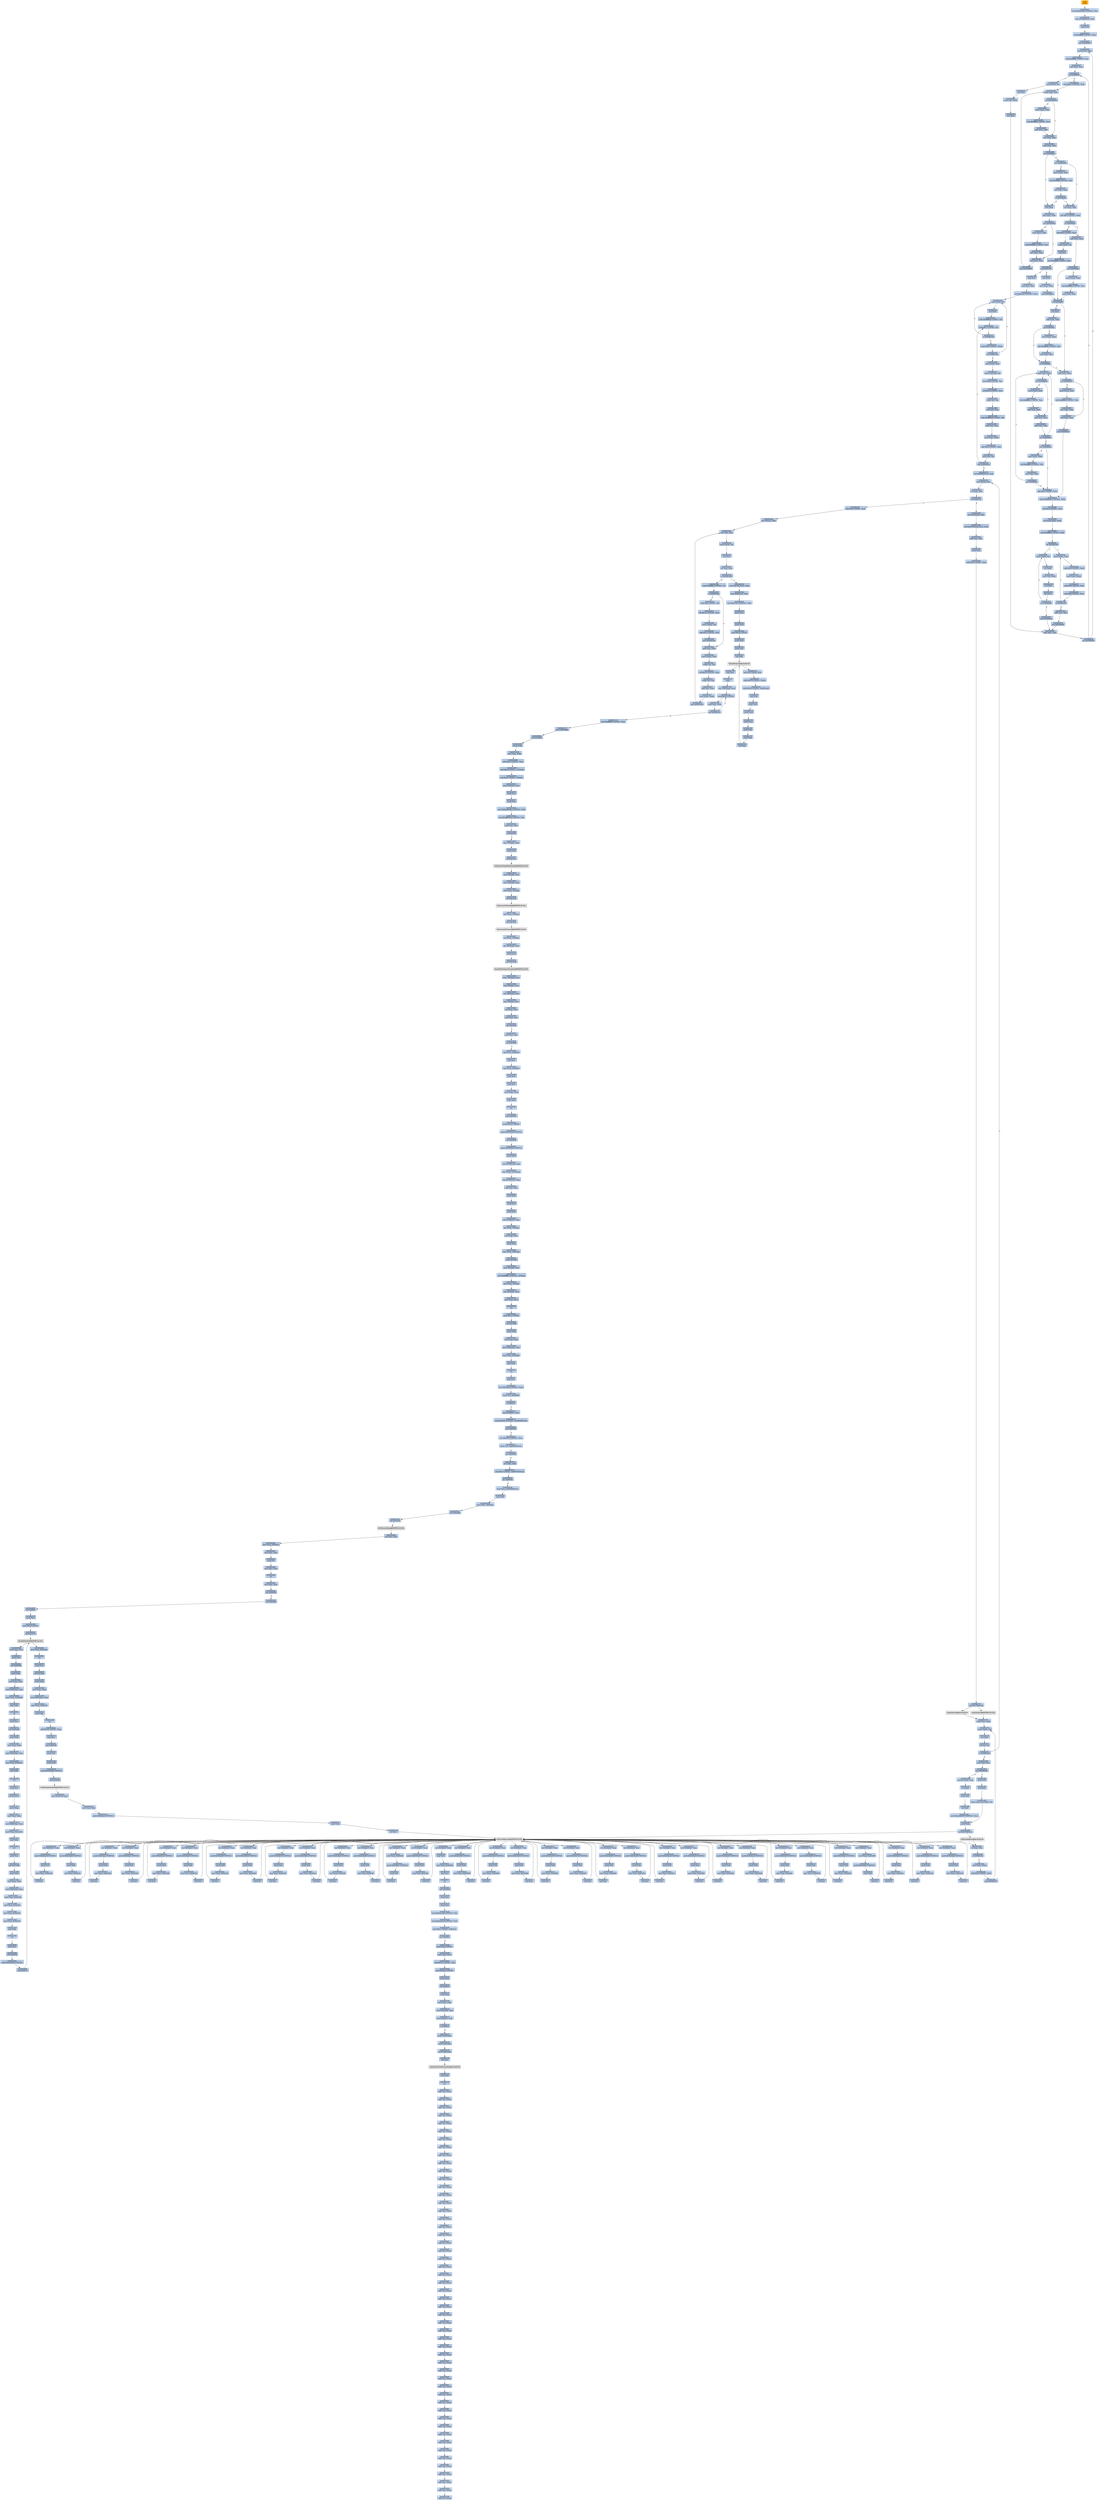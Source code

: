 digraph G {
node[shape=rectangle,style=filled,fillcolor=lightsteelblue,color=lightsteelblue]
bgcolor="transparent"
a0x0046bf30pusha_[label="start\npusha ",fillcolor="orange",color="lightgrey"];
a0x0046bf31movl_0x443000UINT32_esi[label="0x0046bf31\nmovl $0x443000<UINT32>, %esi"];
a0x0046bf36leal__270336esi__edi[label="0x0046bf36\nleal -270336(%esi), %edi"];
a0x0046bf3cpushl_edi[label="0x0046bf3c\npushl %edi"];
a0x0046bf3dorl_0xffffffffUINT8_ebp[label="0x0046bf3d\norl $0xffffffff<UINT8>, %ebp"];
a0x0046bf40jmp_0x0046bf52[label="0x0046bf40\njmp 0x0046bf52"];
a0x0046bf52movl_esi__ebx[label="0x0046bf52\nmovl (%esi), %ebx"];
a0x0046bf54subl_0xfffffffcUINT8_esi[label="0x0046bf54\nsubl $0xfffffffc<UINT8>, %esi"];
a0x0046bf57adcl_ebx_ebx[label="0x0046bf57\nadcl %ebx, %ebx"];
a0x0046bf59jb_0x0046bf48[label="0x0046bf59\njb 0x0046bf48"];
a0x0046bf48movb_esi__al[label="0x0046bf48\nmovb (%esi), %al"];
a0x0046bf4aincl_esi[label="0x0046bf4a\nincl %esi"];
a0x0046bf4bmovb_al_edi_[label="0x0046bf4b\nmovb %al, (%edi)"];
a0x0046bf4dincl_edi[label="0x0046bf4d\nincl %edi"];
a0x0046bf4eaddl_ebx_ebx[label="0x0046bf4e\naddl %ebx, %ebx"];
a0x0046bf50jne_0x0046bf59[label="0x0046bf50\njne 0x0046bf59"];
a0x0046bf5bmovl_0x1UINT32_eax[label="0x0046bf5b\nmovl $0x1<UINT32>, %eax"];
a0x0046bf60addl_ebx_ebx[label="0x0046bf60\naddl %ebx, %ebx"];
a0x0046bf62jne_0x0046bf6b[label="0x0046bf62\njne 0x0046bf6b"];
a0x0046bf6badcl_eax_eax[label="0x0046bf6b\nadcl %eax, %eax"];
a0x0046bf6daddl_ebx_ebx[label="0x0046bf6d\naddl %ebx, %ebx"];
a0x0046bf6fjae_0x0046bf7c[label="0x0046bf6f\njae 0x0046bf7c"];
a0x0046bf71jne_0x0046bf9b[label="0x0046bf71\njne 0x0046bf9b"];
a0x0046bf9bxorl_ecx_ecx[label="0x0046bf9b\nxorl %ecx, %ecx"];
a0x0046bf9dsubl_0x3UINT8_eax[label="0x0046bf9d\nsubl $0x3<UINT8>, %eax"];
a0x0046bfa0jb_0x0046bfb3[label="0x0046bfa0\njb 0x0046bfb3"];
a0x0046bfb3addl_ebx_ebx[label="0x0046bfb3\naddl %ebx, %ebx"];
a0x0046bfb5jne_0x0046bfbe[label="0x0046bfb5\njne 0x0046bfbe"];
a0x0046bfbejb_0x0046bf8c[label="0x0046bfbe\njb 0x0046bf8c"];
a0x0046bf8caddl_ebx_ebx[label="0x0046bf8c\naddl %ebx, %ebx"];
a0x0046bf8ejne_0x0046bf97[label="0x0046bf8e\njne 0x0046bf97"];
a0x0046bf97adcl_ecx_ecx[label="0x0046bf97\nadcl %ecx, %ecx"];
a0x0046bf99jmp_0x0046bfed[label="0x0046bf99\njmp 0x0046bfed"];
a0x0046bfedcmpl_0xfffffb00UINT32_ebp[label="0x0046bfed\ncmpl $0xfffffb00<UINT32>, %ebp"];
a0x0046bff3adcl_0x2UINT8_ecx[label="0x0046bff3\nadcl $0x2<UINT8>, %ecx"];
a0x0046bff6leal_ediebp__edx[label="0x0046bff6\nleal (%edi,%ebp), %edx"];
a0x0046bff9cmpl_0xfffffffcUINT8_ebp[label="0x0046bff9\ncmpl $0xfffffffc<UINT8>, %ebp"];
a0x0046bffcjbe_0x0046c00c[label="0x0046bffc\njbe 0x0046c00c"];
a0x0046bffemovb_edx__al[label="0x0046bffe\nmovb (%edx), %al"];
a0x0046c000incl_edx[label="0x0046c000\nincl %edx"];
a0x0046c001movb_al_edi_[label="0x0046c001\nmovb %al, (%edi)"];
a0x0046c003incl_edi[label="0x0046c003\nincl %edi"];
a0x0046c004decl_ecx[label="0x0046c004\ndecl %ecx"];
a0x0046c005jne_0x0046bffe[label="0x0046c005\njne 0x0046bffe"];
a0x0046c007jmp_0x0046bf4e[label="0x0046c007\njmp 0x0046bf4e"];
a0x0046bfa2shll_0x8UINT8_eax[label="0x0046bfa2\nshll $0x8<UINT8>, %eax"];
a0x0046bfa5movb_esi__al[label="0x0046bfa5\nmovb (%esi), %al"];
a0x0046bfa7incl_esi[label="0x0046bfa7\nincl %esi"];
a0x0046bfa8xorl_0xffffffffUINT8_eax[label="0x0046bfa8\nxorl $0xffffffff<UINT8>, %eax"];
a0x0046bfabje_0x0046c022[label="0x0046bfab\nje 0x0046c022"];
a0x0046bfadsarl_eax[label="0x0046bfad\nsarl %eax"];
a0x0046bfafmovl_eax_ebp[label="0x0046bfaf\nmovl %eax, %ebp"];
a0x0046bfb1jmp_0x0046bfbe[label="0x0046bfb1\njmp 0x0046bfbe"];
a0x0046c00cmovl_edx__eax[label="0x0046c00c\nmovl (%edx), %eax"];
a0x0046c00eaddl_0x4UINT8_edx[label="0x0046c00e\naddl $0x4<UINT8>, %edx"];
a0x0046c011movl_eax_edi_[label="0x0046c011\nmovl %eax, (%edi)"];
a0x0046c013addl_0x4UINT8_edi[label="0x0046c013\naddl $0x4<UINT8>, %edi"];
a0x0046c016subl_0x4UINT8_ecx[label="0x0046c016\nsubl $0x4<UINT8>, %ecx"];
a0x0046c019ja_0x0046c00c[label="0x0046c019\nja 0x0046c00c"];
a0x0046c01baddl_ecx_edi[label="0x0046c01b\naddl %ecx, %edi"];
a0x0046c01djmp_0x0046bf4e[label="0x0046c01d\njmp 0x0046bf4e"];
a0x0046bfc0incl_ecx[label="0x0046bfc0\nincl %ecx"];
a0x0046bfc1addl_ebx_ebx[label="0x0046bfc1\naddl %ebx, %ebx"];
a0x0046bfc3jne_0x0046bfcc[label="0x0046bfc3\njne 0x0046bfcc"];
a0x0046bfccjb_0x0046bf8c[label="0x0046bfcc\njb 0x0046bf8c"];
a0x0046bfceaddl_ebx_ebx[label="0x0046bfce\naddl %ebx, %ebx"];
a0x0046bfd0jne_0x0046bfd9[label="0x0046bfd0\njne 0x0046bfd9"];
a0x0046bfd9adcl_ecx_ecx[label="0x0046bfd9\nadcl %ecx, %ecx"];
a0x0046bfdbaddl_ebx_ebx[label="0x0046bfdb\naddl %ebx, %ebx"];
a0x0046bfddjae_0x0046bfce[label="0x0046bfdd\njae 0x0046bfce"];
a0x0046bfdfjne_0x0046bfea[label="0x0046bfdf\njne 0x0046bfea"];
a0x0046bfeaaddl_0x2UINT8_ecx[label="0x0046bfea\naddl $0x2<UINT8>, %ecx"];
a0x0046bfe1movl_esi__ebx[label="0x0046bfe1\nmovl (%esi), %ebx"];
a0x0046bfe3subl_0xfffffffcUINT8_esi[label="0x0046bfe3\nsubl $0xfffffffc<UINT8>, %esi"];
a0x0046bfe6adcl_ebx_ebx[label="0x0046bfe6\nadcl %ebx, %ebx"];
a0x0046bfe8jae_0x0046bfce[label="0x0046bfe8\njae 0x0046bfce"];
a0x0046bf90movl_esi__ebx[label="0x0046bf90\nmovl (%esi), %ebx"];
a0x0046bf92subl_0xfffffffcUINT8_esi[label="0x0046bf92\nsubl $0xfffffffc<UINT8>, %esi"];
a0x0046bf95adcl_ebx_ebx[label="0x0046bf95\nadcl %ebx, %ebx"];
a0x0046bf7cdecl_eax[label="0x0046bf7c\ndecl %eax"];
a0x0046bf7daddl_ebx_ebx[label="0x0046bf7d\naddl %ebx, %ebx"];
a0x0046bf7fjne_0x0046bf88[label="0x0046bf7f\njne 0x0046bf88"];
a0x0046bf88adcl_eax_eax[label="0x0046bf88\nadcl %eax, %eax"];
a0x0046bf8ajmp_0x0046bf60[label="0x0046bf8a\njmp 0x0046bf60"];
a0x0046bfc5movl_esi__ebx[label="0x0046bfc5\nmovl (%esi), %ebx"];
a0x0046bfc7subl_0xfffffffcUINT8_esi[label="0x0046bfc7\nsubl $0xfffffffc<UINT8>, %esi"];
a0x0046bfcaadcl_ebx_ebx[label="0x0046bfca\nadcl %ebx, %ebx"];
a0x0046bf64movl_esi__ebx[label="0x0046bf64\nmovl (%esi), %ebx"];
a0x0046bf66subl_0xfffffffcUINT8_esi[label="0x0046bf66\nsubl $0xfffffffc<UINT8>, %esi"];
a0x0046bf69adcl_ebx_ebx[label="0x0046bf69\nadcl %ebx, %ebx"];
a0x0046bfb7movl_esi__ebx[label="0x0046bfb7\nmovl (%esi), %ebx"];
a0x0046bfb9subl_0xfffffffcUINT8_esi[label="0x0046bfb9\nsubl $0xfffffffc<UINT8>, %esi"];
a0x0046bfbcadcl_ebx_ebx[label="0x0046bfbc\nadcl %ebx, %ebx"];
a0x0046bf73movl_esi__ebx[label="0x0046bf73\nmovl (%esi), %ebx"];
a0x0046bf75subl_0xfffffffcUINT8_esi[label="0x0046bf75\nsubl $0xfffffffc<UINT8>, %esi"];
a0x0046bf78adcl_ebx_ebx[label="0x0046bf78\nadcl %ebx, %ebx"];
a0x0046bf7ajb_0x0046bf9b[label="0x0046bf7a\njb 0x0046bf9b"];
a0x0046bfd2movl_esi__ebx[label="0x0046bfd2\nmovl (%esi), %ebx"];
a0x0046bfd4subl_0xfffffffcUINT8_esi[label="0x0046bfd4\nsubl $0xfffffffc<UINT8>, %esi"];
a0x0046bfd7adcl_ebx_ebx[label="0x0046bfd7\nadcl %ebx, %ebx"];
a0x0046bf81movl_esi__ebx[label="0x0046bf81\nmovl (%esi), %ebx"];
a0x0046bf83subl_0xfffffffcUINT8_esi[label="0x0046bf83\nsubl $0xfffffffc<UINT8>, %esi"];
a0x0046bf86adcl_ebx_ebx[label="0x0046bf86\nadcl %ebx, %ebx"];
a0x0046c022popl_esi[label="0x0046c022\npopl %esi"];
a0x0046c023movl_esi_edi[label="0x0046c023\nmovl %esi, %edi"];
a0x0046c025movl_0xa2dUINT32_ecx[label="0x0046c025\nmovl $0xa2d<UINT32>, %ecx"];
a0x0046c02amovb_edi__al[label="0x0046c02a\nmovb (%edi), %al"];
a0x0046c02cincl_edi[label="0x0046c02c\nincl %edi"];
a0x0046c02dsubb_0xffffffe8UINT8_al[label="0x0046c02d\nsubb $0xffffffe8<UINT8>, %al"];
a0x0046c02fcmpb_0x1UINT8_al[label="0x0046c02f\ncmpb $0x1<UINT8>, %al"];
a0x0046c031ja_0x0046c02a[label="0x0046c031\nja 0x0046c02a"];
a0x0046c033cmpb_0x9UINT8_edi_[label="0x0046c033\ncmpb $0x9<UINT8>, (%edi)"];
a0x0046c036jne_0x0046c02a[label="0x0046c036\njne 0x0046c02a"];
a0x0046c038movl_edi__eax[label="0x0046c038\nmovl (%edi), %eax"];
a0x0046c03amovb_0x4edi__bl[label="0x0046c03a\nmovb 0x4(%edi), %bl"];
a0x0046c03dshrw_0x8UINT8_ax[label="0x0046c03d\nshrw $0x8<UINT8>, %ax"];
a0x0046c041roll_0x10UINT8_eax[label="0x0046c041\nroll $0x10<UINT8>, %eax"];
a0x0046c044xchgb_al_ah[label="0x0046c044\nxchgb %al, %ah"];
a0x0046c046subl_edi_eax[label="0x0046c046\nsubl %edi, %eax"];
a0x0046c048subb_0xffffffe8UINT8_bl[label="0x0046c048\nsubb $0xffffffe8<UINT8>, %bl"];
a0x0046c04baddl_esi_eax[label="0x0046c04b\naddl %esi, %eax"];
a0x0046c04dmovl_eax_edi_[label="0x0046c04d\nmovl %eax, (%edi)"];
a0x0046c04faddl_0x5UINT8_edi[label="0x0046c04f\naddl $0x5<UINT8>, %edi"];
a0x0046c052movb_bl_al[label="0x0046c052\nmovb %bl, %al"];
a0x0046c054loop_0x0046c02f[label="0x0046c054\nloop 0x0046c02f"];
a0x0046c056leal_0x68000esi__edi[label="0x0046c056\nleal 0x68000(%esi), %edi"];
a0x0046c05cmovl_edi__eax[label="0x0046c05c\nmovl (%edi), %eax"];
a0x0046c05eorl_eax_eax[label="0x0046c05e\norl %eax, %eax"];
a0x0046c060je_0x0046c0a7[label="0x0046c060\nje 0x0046c0a7"];
a0x0046c062movl_0x4edi__ebx[label="0x0046c062\nmovl 0x4(%edi), %ebx"];
a0x0046c065leal_0x6c670eaxesi__eax[label="0x0046c065\nleal 0x6c670(%eax,%esi), %eax"];
a0x0046c06caddl_esi_ebx[label="0x0046c06c\naddl %esi, %ebx"];
a0x0046c06epushl_eax[label="0x0046c06e\npushl %eax"];
a0x0046c06faddl_0x8UINT8_edi[label="0x0046c06f\naddl $0x8<UINT8>, %edi"];
a0x0046c072call_0x6c760esi_[label="0x0046c072\ncall 0x6c760(%esi)"];
LoadLibraryA_kernel32_dll[label="LoadLibraryA@kernel32.dll",fillcolor="lightgrey",color="lightgrey"];
a0x0046c078xchgl_eax_ebp[label="0x0046c078\nxchgl %eax, %ebp"];
a0x0046c079movb_edi__al[label="0x0046c079\nmovb (%edi), %al"];
a0x0046c07bincl_edi[label="0x0046c07b\nincl %edi"];
a0x0046c07corb_al_al[label="0x0046c07c\norb %al, %al"];
a0x0046c07eje_0x0046c05c[label="0x0046c07e\nje 0x0046c05c"];
a0x0046c080movl_edi_ecx[label="0x0046c080\nmovl %edi, %ecx"];
a0x0046c082jns_0x0046c08b[label="0x0046c082\njns 0x0046c08b"];
a0x0046c08bpushl_edi[label="0x0046c08b\npushl %edi"];
a0x0046c08cdecl_eax[label="0x0046c08c\ndecl %eax"];
a0x0046c08drepnz_scasb_es_edi__al[label="0x0046c08d\nrepnz scasb %es:(%edi), %al"];
a0x0046c08fpushl_ebp[label="0x0046c08f\npushl %ebp"];
a0x0046c090call_0x6c768esi_[label="0x0046c090\ncall 0x6c768(%esi)"];
GetProcAddress_kernel32_dll[label="GetProcAddress@kernel32.dll",fillcolor="lightgrey",color="lightgrey"];
a0x0046c096orl_eax_eax[label="0x0046c096\norl %eax, %eax"];
a0x0046c098je_0x0046c0a1[label="0x0046c098\nje 0x0046c0a1"];
a0x0046c09amovl_eax_ebx_[label="0x0046c09a\nmovl %eax, (%ebx)"];
a0x0046c09caddl_0x4UINT8_ebx[label="0x0046c09c\naddl $0x4<UINT8>, %ebx"];
a0x0046c09fjmp_0x0046c079[label="0x0046c09f\njmp 0x0046c079"];
GetProcAddress_KERNEL32_DLL[label="GetProcAddress@KERNEL32.DLL",fillcolor="lightgrey",color="lightgrey"];
LoadLibraryA_KERNEL32_DLL[label="LoadLibraryA@KERNEL32.DLL",fillcolor="lightgrey",color="lightgrey"];
a0x0046c084movzwl_edi__eax[label="0x0046c084\nmovzwl (%edi), %eax"];
a0x0046c087incl_edi[label="0x0046c087\nincl %edi"];
a0x0046c088pushl_eax[label="0x0046c088\npushl %eax"];
a0x0046c089incl_edi[label="0x0046c089\nincl %edi"];
a0x0046c08amovl_0xaef24857UINT32_ecx[label="0x0046c08a\nmovl $0xaef24857<UINT32>, %ecx"];
a0x0046c0a7addl_0x4UINT8_edi[label="0x0046c0a7\naddl $0x4<UINT8>, %edi"];
a0x0046c0aaleal__4esi__ebx[label="0x0046c0aa\nleal -4(%esi), %ebx"];
a0x0046c0adxorl_eax_eax[label="0x0046c0ad\nxorl %eax, %eax"];
a0x0046c0afmovb_edi__al[label="0x0046c0af\nmovb (%edi), %al"];
a0x0046c0b1incl_edi[label="0x0046c0b1\nincl %edi"];
a0x0046c0b2orl_eax_eax[label="0x0046c0b2\norl %eax, %eax"];
a0x0046c0b4je_0x0046c0d8[label="0x0046c0b4\nje 0x0046c0d8"];
a0x0046c0b6cmpb_0xffffffefUINT8_al[label="0x0046c0b6\ncmpb $0xffffffef<UINT8>, %al"];
a0x0046c0b8ja_0x0046c0cb[label="0x0046c0b8\nja 0x0046c0cb"];
a0x0046c0baaddl_eax_ebx[label="0x0046c0ba\naddl %eax, %ebx"];
a0x0046c0bcmovl_ebx__eax[label="0x0046c0bc\nmovl (%ebx), %eax"];
a0x0046c0bexchgb_al_ah[label="0x0046c0be\nxchgb %al, %ah"];
a0x0046c0c0roll_0x10UINT8_eax[label="0x0046c0c0\nroll $0x10<UINT8>, %eax"];
a0x0046c0c3xchgb_al_ah[label="0x0046c0c3\nxchgb %al, %ah"];
a0x0046c0c5addl_esi_eax[label="0x0046c0c5\naddl %esi, %eax"];
a0x0046c0c7movl_eax_ebx_[label="0x0046c0c7\nmovl %eax, (%ebx)"];
a0x0046c0c9jmp_0x0046c0ad[label="0x0046c0c9\njmp 0x0046c0ad"];
a0x0046c0cbandb_0xfUINT8_al[label="0x0046c0cb\nandb $0xf<UINT8>, %al"];
a0x0046c0cdshll_0x10UINT8_eax[label="0x0046c0cd\nshll $0x10<UINT8>, %eax"];
a0x0046c0d0movw_edi__ax[label="0x0046c0d0\nmovw (%edi), %ax"];
a0x0046c0d3addl_0x2UINT8_edi[label="0x0046c0d3\naddl $0x2<UINT8>, %edi"];
a0x0046c0d6jmp_0x0046c0ba[label="0x0046c0d6\njmp 0x0046c0ba"];
a0x0046c0d8movl_0x6c76cesi__ebp[label="0x0046c0d8\nmovl 0x6c76c(%esi), %ebp"];
a0x0046c0deleal__4096esi__edi[label="0x0046c0de\nleal -4096(%esi), %edi"];
a0x0046c0e4movl_0x1000UINT32_ebx[label="0x0046c0e4\nmovl $0x1000<UINT32>, %ebx"];
a0x0046c0e9pushl_eax[label="0x0046c0e9\npushl %eax"];
a0x0046c0eapushl_esp[label="0x0046c0ea\npushl %esp"];
a0x0046c0ebpushl_0x4UINT8[label="0x0046c0eb\npushl $0x4<UINT8>"];
a0x0046c0edpushl_ebx[label="0x0046c0ed\npushl %ebx"];
a0x0046c0eepushl_edi[label="0x0046c0ee\npushl %edi"];
a0x0046c0efcall_ebp[label="0x0046c0ef\ncall %ebp"];
VirtualProtect_kernel32_dll[label="VirtualProtect@kernel32.dll",fillcolor="lightgrey",color="lightgrey"];
a0x0046c0f1leal_0x217edi__eax[label="0x0046c0f1\nleal 0x217(%edi), %eax"];
a0x0046c0f7andb_0x7fUINT8_eax_[label="0x0046c0f7\nandb $0x7f<UINT8>, (%eax)"];
a0x0046c0faandb_0x7fUINT8_0x28eax_[label="0x0046c0fa\nandb $0x7f<UINT8>, 0x28(%eax)"];
a0x0046c0fepopl_eax[label="0x0046c0fe\npopl %eax"];
a0x0046c0ffpushl_eax[label="0x0046c0ff\npushl %eax"];
a0x0046c100pushl_esp[label="0x0046c100\npushl %esp"];
a0x0046c101pushl_eax[label="0x0046c101\npushl %eax"];
a0x0046c102pushl_ebx[label="0x0046c102\npushl %ebx"];
a0x0046c103pushl_edi[label="0x0046c103\npushl %edi"];
a0x0046c104call_ebp[label="0x0046c104\ncall %ebp"];
a0x0046c106popl_eax[label="0x0046c106\npopl %eax"];
a0x0046c107popa_[label="0x0046c107\npopa "];
a0x0046c108leal__128esp__eax[label="0x0046c108\nleal -128(%esp), %eax"];
a0x0046c10cpushl_0x0UINT8[label="0x0046c10c\npushl $0x0<UINT8>"];
a0x0046c10ecmpl_eax_esp[label="0x0046c10e\ncmpl %eax, %esp"];
a0x0046c110jne_0x0046c10c[label="0x0046c110\njne 0x0046c10c"];
a0x0046c112subl_0xffffff80UINT8_esp[label="0x0046c112\nsubl $0xffffff80<UINT8>, %esp"];
a0x0046c115jmp_0x00409666[label="0x0046c115\njmp 0x00409666"];
a0x00409666call_0x414903[label="0x00409666\ncall 0x414903"];
a0x00414903pushl_ebp[label="0x00414903\npushl %ebp"];
a0x00414904movl_esp_ebp[label="0x00414904\nmovl %esp, %ebp"];
a0x00414906subl_0x14UINT8_esp[label="0x00414906\nsubl $0x14<UINT8>, %esp"];
a0x00414909andl_0x0UINT8__12ebp_[label="0x00414909\nandl $0x0<UINT8>, -12(%ebp)"];
a0x0041490dandl_0x0UINT8__8ebp_[label="0x0041490d\nandl $0x0<UINT8>, -8(%ebp)"];
a0x00414911movl_0x42bdc0_eax[label="0x00414911\nmovl 0x42bdc0, %eax"];
a0x00414916pushl_esi[label="0x00414916\npushl %esi"];
a0x00414917pushl_edi[label="0x00414917\npushl %edi"];
a0x00414918movl_0xbb40e64eUINT32_edi[label="0x00414918\nmovl $0xbb40e64e<UINT32>, %edi"];
a0x0041491dmovl_0xffff0000UINT32_esi[label="0x0041491d\nmovl $0xffff0000<UINT32>, %esi"];
a0x00414922cmpl_edi_eax[label="0x00414922\ncmpl %edi, %eax"];
a0x00414924je_0x414933[label="0x00414924\nje 0x414933"];
a0x00414933leal__12ebp__eax[label="0x00414933\nleal -12(%ebp), %eax"];
a0x00414936pushl_eax[label="0x00414936\npushl %eax"];
a0x00414937call_0x41d1cc[label="0x00414937\ncall 0x41d1cc"];
GetSystemTimeAsFileTime_KERNEL32_DLL[label="GetSystemTimeAsFileTime@KERNEL32.DLL",fillcolor="lightgrey",color="lightgrey"];
a0x0041493dmovl__8ebp__eax[label="0x0041493d\nmovl -8(%ebp), %eax"];
a0x00414940xorl__12ebp__eax[label="0x00414940\nxorl -12(%ebp), %eax"];
a0x00414943movl_eax__4ebp_[label="0x00414943\nmovl %eax, -4(%ebp)"];
a0x00414946call_0x41d1c0[label="0x00414946\ncall 0x41d1c0"];
GetCurrentThreadId_KERNEL32_DLL[label="GetCurrentThreadId@KERNEL32.DLL",fillcolor="lightgrey",color="lightgrey"];
a0x0041494cxorl_eax__4ebp_[label="0x0041494c\nxorl %eax, -4(%ebp)"];
a0x0041494fcall_0x41d14c[label="0x0041494f\ncall 0x41d14c"];
GetCurrentProcessId_KERNEL32_DLL[label="GetCurrentProcessId@KERNEL32.DLL",fillcolor="lightgrey",color="lightgrey"];
a0x00414955xorl_eax__4ebp_[label="0x00414955\nxorl %eax, -4(%ebp)"];
a0x00414958leal__20ebp__eax[label="0x00414958\nleal -20(%ebp), %eax"];
a0x0041495bpushl_eax[label="0x0041495b\npushl %eax"];
a0x0041495ccall_0x41d148[label="0x0041495c\ncall 0x41d148"];
QueryPerformanceCounter_KERNEL32_DLL[label="QueryPerformanceCounter@KERNEL32.DLL",fillcolor="lightgrey",color="lightgrey"];
a0x00414962movl__16ebp__ecx[label="0x00414962\nmovl -16(%ebp), %ecx"];
a0x00414965leal__4ebp__eax[label="0x00414965\nleal -4(%ebp), %eax"];
a0x00414968xorl__20ebp__ecx[label="0x00414968\nxorl -20(%ebp), %ecx"];
a0x0041496bxorl__4ebp__ecx[label="0x0041496b\nxorl -4(%ebp), %ecx"];
a0x0041496exorl_eax_ecx[label="0x0041496e\nxorl %eax, %ecx"];
a0x00414970cmpl_edi_ecx[label="0x00414970\ncmpl %edi, %ecx"];
a0x00414972jne_0x41497b[label="0x00414972\njne 0x41497b"];
a0x0041497btestl_ecx_esi[label="0x0041497b\ntestl %ecx, %esi"];
a0x0041497djne_0x41498b[label="0x0041497d\njne 0x41498b"];
a0x0041498bmovl_ecx_0x42bdc0[label="0x0041498b\nmovl %ecx, 0x42bdc0"];
a0x00414991notl_ecx[label="0x00414991\nnotl %ecx"];
a0x00414993movl_ecx_0x42bdc4[label="0x00414993\nmovl %ecx, 0x42bdc4"];
a0x00414999popl_edi[label="0x00414999\npopl %edi"];
a0x0041499apopl_esi[label="0x0041499a\npopl %esi"];
a0x0041499bmovl_ebp_esp[label="0x0041499b\nmovl %ebp, %esp"];
a0x0041499dpopl_ebp[label="0x0041499d\npopl %ebp"];
a0x0041499eret[label="0x0041499e\nret"];
a0x0040966bjmp_0x4094eb[label="0x0040966b\njmp 0x4094eb"];
a0x004094ebpushl_0x14UINT8[label="0x004094eb\npushl $0x14<UINT8>"];
a0x004094edpushl_0x429528UINT32[label="0x004094ed\npushl $0x429528<UINT32>"];
a0x004094f2call_0x409b40[label="0x004094f2\ncall 0x409b40"];
a0x00409b40pushl_0x4096a0UINT32[label="0x00409b40\npushl $0x4096a0<UINT32>"];
a0x00409b45pushl_fs_0[label="0x00409b45\npushl %fs:0"];
a0x00409b4cmovl_0x10esp__eax[label="0x00409b4c\nmovl 0x10(%esp), %eax"];
a0x00409b50movl_ebp_0x10esp_[label="0x00409b50\nmovl %ebp, 0x10(%esp)"];
a0x00409b54leal_0x10esp__ebp[label="0x00409b54\nleal 0x10(%esp), %ebp"];
a0x00409b58subl_eax_esp[label="0x00409b58\nsubl %eax, %esp"];
a0x00409b5apushl_ebx[label="0x00409b5a\npushl %ebx"];
a0x00409b5bpushl_esi[label="0x00409b5b\npushl %esi"];
a0x00409b5cpushl_edi[label="0x00409b5c\npushl %edi"];
a0x00409b5dmovl_0x42bdc0_eax[label="0x00409b5d\nmovl 0x42bdc0, %eax"];
a0x00409b62xorl_eax__4ebp_[label="0x00409b62\nxorl %eax, -4(%ebp)"];
a0x00409b65xorl_ebp_eax[label="0x00409b65\nxorl %ebp, %eax"];
a0x00409b67pushl_eax[label="0x00409b67\npushl %eax"];
a0x00409b68movl_esp__24ebp_[label="0x00409b68\nmovl %esp, -24(%ebp)"];
a0x00409b6bpushl__8ebp_[label="0x00409b6b\npushl -8(%ebp)"];
a0x00409b6emovl__4ebp__eax[label="0x00409b6e\nmovl -4(%ebp), %eax"];
a0x00409b71movl_0xfffffffeUINT32__4ebp_[label="0x00409b71\nmovl $0xfffffffe<UINT32>, -4(%ebp)"];
a0x00409b78movl_eax__8ebp_[label="0x00409b78\nmovl %eax, -8(%ebp)"];
a0x00409b7bleal__16ebp__eax[label="0x00409b7b\nleal -16(%ebp), %eax"];
a0x00409b7emovl_eax_fs_0[label="0x00409b7e\nmovl %eax, %fs:0"];
a0x00409b84ret[label="0x00409b84\nret"];
a0x004094f7pushl_0x1UINT8[label="0x004094f7\npushl $0x1<UINT8>"];
a0x004094f9call_0x4148b6[label="0x004094f9\ncall 0x4148b6"];
a0x004148b6pushl_ebp[label="0x004148b6\npushl %ebp"];
a0x004148b7movl_esp_ebp[label="0x004148b7\nmovl %esp, %ebp"];
a0x004148b9movl_0x8ebp__eax[label="0x004148b9\nmovl 0x8(%ebp), %eax"];
a0x004148bcmovl_eax_0x42da80[label="0x004148bc\nmovl %eax, 0x42da80"];
a0x004148c1popl_ebp[label="0x004148c1\npopl %ebp"];
a0x004148c2ret[label="0x004148c2\nret"];
a0x004094fepopl_ecx[label="0x004094fe\npopl %ecx"];
a0x004094ffmovl_0x5a4dUINT32_eax[label="0x004094ff\nmovl $0x5a4d<UINT32>, %eax"];
a0x00409504cmpw_ax_0x400000[label="0x00409504\ncmpw %ax, 0x400000"];
a0x0040950bje_0x409511[label="0x0040950b\nje 0x409511"];
a0x00409511movl_0x40003c_eax[label="0x00409511\nmovl 0x40003c, %eax"];
a0x00409516cmpl_0x4550UINT32_0x400000eax_[label="0x00409516\ncmpl $0x4550<UINT32>, 0x400000(%eax)"];
a0x00409520jne_0x40950d[label="0x00409520\njne 0x40950d"];
a0x00409522movl_0x10bUINT32_ecx[label="0x00409522\nmovl $0x10b<UINT32>, %ecx"];
a0x00409527cmpw_cx_0x400018eax_[label="0x00409527\ncmpw %cx, 0x400018(%eax)"];
a0x0040952ejne_0x40950d[label="0x0040952e\njne 0x40950d"];
a0x00409530xorl_ebx_ebx[label="0x00409530\nxorl %ebx, %ebx"];
a0x00409532cmpl_0xeUINT8_0x400074eax_[label="0x00409532\ncmpl $0xe<UINT8>, 0x400074(%eax)"];
a0x00409539jbe_0x409544[label="0x00409539\njbe 0x409544"];
a0x0040953bcmpl_ebx_0x4000e8eax_[label="0x0040953b\ncmpl %ebx, 0x4000e8(%eax)"];
a0x00409541setne_bl[label="0x00409541\nsetne %bl"];
a0x00409544movl_ebx__28ebp_[label="0x00409544\nmovl %ebx, -28(%ebp)"];
a0x00409547call_0x40a9d4[label="0x00409547\ncall 0x40a9d4"];
a0x0040a9d4call_0x41d104[label="0x0040a9d4\ncall 0x41d104"];
GetProcessHeap_KERNEL32_DLL[label="GetProcessHeap@KERNEL32.DLL",fillcolor="lightgrey",color="lightgrey"];
a0x0040a9daxorl_ecx_ecx[label="0x0040a9da\nxorl %ecx, %ecx"];
a0x0040a9dcmovl_eax_0x42da7c[label="0x0040a9dc\nmovl %eax, 0x42da7c"];
a0x0040a9e1testl_eax_eax[label="0x0040a9e1\ntestl %eax, %eax"];
a0x0040a9e3setne_cl[label="0x0040a9e3\nsetne %cl"];
a0x0040a9e6movl_ecx_eax[label="0x0040a9e6\nmovl %ecx, %eax"];
a0x0040a9e8ret[label="0x0040a9e8\nret"];
a0x0040954ctestl_eax_eax[label="0x0040954c\ntestl %eax, %eax"];
a0x0040954ejne_0x409558[label="0x0040954e\njne 0x409558"];
a0x00409558call_0x40dd95[label="0x00409558\ncall 0x40dd95"];
a0x0040dd95call_0x40835f[label="0x0040dd95\ncall 0x40835f"];
a0x0040835fpushl_esi[label="0x0040835f\npushl %esi"];
a0x00408360pushl_0x0UINT8[label="0x00408360\npushl $0x0<UINT8>"];
a0x00408362call_0x41d170[label="0x00408362\ncall 0x41d170"];
EncodePointer_KERNEL32_DLL[label="EncodePointer@KERNEL32.DLL",fillcolor="lightgrey",color="lightgrey"];
a0x00408368movl_eax_esi[label="0x00408368\nmovl %eax, %esi"];
a0x0040836apushl_esi[label="0x0040836a\npushl %esi"];
a0x0040836bcall_0x4099d5[label="0x0040836b\ncall 0x4099d5"];
a0x004099d5pushl_ebp[label="0x004099d5\npushl %ebp"];
a0x004099d6movl_esp_ebp[label="0x004099d6\nmovl %esp, %ebp"];
a0x004099d8movl_0x8ebp__eax[label="0x004099d8\nmovl 0x8(%ebp), %eax"];
a0x004099dbmovl_eax_0x42da68[label="0x004099db\nmovl %eax, 0x42da68"];
a0x004099e0popl_ebp[label="0x004099e0\npopl %ebp"];
a0x004099e1ret[label="0x004099e1\nret"];
a0x00408370pushl_esi[label="0x00408370\npushl %esi"];
a0x00408371call_0x40a084[label="0x00408371\ncall 0x40a084"];
a0x0040a084pushl_ebp[label="0x0040a084\npushl %ebp"];
a0x0040a085movl_esp_ebp[label="0x0040a085\nmovl %esp, %ebp"];
a0x0040a087movl_0x8ebp__eax[label="0x0040a087\nmovl 0x8(%ebp), %eax"];
a0x0040a08amovl_eax_0x42da70[label="0x0040a08a\nmovl %eax, 0x42da70"];
a0x0040a08fpopl_ebp[label="0x0040a08f\npopl %ebp"];
a0x0040a090ret[label="0x0040a090\nret"];
a0x00408376pushl_esi[label="0x00408376\npushl %esi"];
a0x00408377call_0x412471[label="0x00408377\ncall 0x412471"];
a0x00412471pushl_ebp[label="0x00412471\npushl %ebp"];
a0x00412472movl_esp_ebp[label="0x00412472\nmovl %esp, %ebp"];
a0x00412474movl_0x8ebp__eax[label="0x00412474\nmovl 0x8(%ebp), %eax"];
a0x00412477movl_eax_0x42e344[label="0x00412477\nmovl %eax, 0x42e344"];
a0x0041247cpopl_ebp[label="0x0041247c\npopl %ebp"];
a0x0041247dret[label="0x0041247d\nret"];
a0x0040837cpushl_esi[label="0x0040837c\npushl %esi"];
a0x0040837dcall_0x41248b[label="0x0040837d\ncall 0x41248b"];
a0x0041248bpushl_ebp[label="0x0041248b\npushl %ebp"];
a0x0041248cmovl_esp_ebp[label="0x0041248c\nmovl %esp, %ebp"];
a0x0041248emovl_0x8ebp__eax[label="0x0041248e\nmovl 0x8(%ebp), %eax"];
a0x00412491movl_eax_0x42e348[label="0x00412491\nmovl %eax, 0x42e348"];
a0x00412496movl_eax_0x42e34c[label="0x00412496\nmovl %eax, 0x42e34c"];
a0x0041249bmovl_eax_0x42e350[label="0x0041249b\nmovl %eax, 0x42e350"];
a0x004124a0movl_eax_0x42e354[label="0x004124a0\nmovl %eax, 0x42e354"];
a0x004124a5popl_ebp[label="0x004124a5\npopl %ebp"];
a0x004124a6ret[label="0x004124a6\nret"];
a0x00408382pushl_esi[label="0x00408382\npushl %esi"];
a0x00408383call_0x40defb[label="0x00408383\ncall 0x40defb"];
a0x0040defbpushl_0x40deb4UINT32[label="0x0040defb\npushl $0x40deb4<UINT32>"];
a0x0040df00call_0x41d170[label="0x0040df00\ncall 0x41d170"];
a0x0040df06movl_eax_0x42e0b4[label="0x0040df06\nmovl %eax, 0x42e0b4"];
a0x0040df0bret[label="0x0040df0b\nret"];
a0x00408388pushl_esi[label="0x00408388\npushl %esi"];
a0x00408389call_0x41269c[label="0x00408389\ncall 0x41269c"];
a0x0041269cpushl_ebp[label="0x0041269c\npushl %ebp"];
a0x0041269dmovl_esp_ebp[label="0x0041269d\nmovl %esp, %ebp"];
a0x0041269fmovl_0x8ebp__eax[label="0x0041269f\nmovl 0x8(%ebp), %eax"];
a0x004126a2movl_eax_0x42e35c[label="0x004126a2\nmovl %eax, 0x42e35c"];
a0x004126a7popl_ebp[label="0x004126a7\npopl %ebp"];
a0x004126a8ret[label="0x004126a8\nret"];
a0x0040838eaddl_0x18UINT8_esp[label="0x0040838e\naddl $0x18<UINT8>, %esp"];
a0x00408391popl_esi[label="0x00408391\npopl %esi"];
a0x00408392jmp_0x409c8d[label="0x00408392\njmp 0x409c8d"];
a0x00409c8dpushl_esi[label="0x00409c8d\npushl %esi"];
a0x00409c8epushl_edi[label="0x00409c8e\npushl %edi"];
a0x00409c8fpushl_0x424a88UINT32[label="0x00409c8f\npushl $0x424a88<UINT32>"];
a0x00409c94call_0x41d1b8[label="0x00409c94\ncall 0x41d1b8"];
GetModuleHandleW_KERNEL32_DLL[label="GetModuleHandleW@KERNEL32.DLL",fillcolor="lightgrey",color="lightgrey"];
a0x00409c9amovl_0x41d124_esi[label="0x00409c9a\nmovl 0x41d124, %esi"];
a0x00409ca0movl_eax_edi[label="0x00409ca0\nmovl %eax, %edi"];
a0x00409ca2pushl_0x424aa4UINT32[label="0x00409ca2\npushl $0x424aa4<UINT32>"];
a0x00409ca7pushl_edi[label="0x00409ca7\npushl %edi"];
a0x00409ca8call_esi[label="0x00409ca8\ncall %esi"];
a0x00409caaxorl_0x42bdc0_eax[label="0x00409caa\nxorl 0x42bdc0, %eax"];
a0x00409cb0pushl_0x424ab0UINT32[label="0x00409cb0\npushl $0x424ab0<UINT32>"];
a0x00409cb5pushl_edi[label="0x00409cb5\npushl %edi"];
a0x00409cb6movl_eax_0x42e5c0[label="0x00409cb6\nmovl %eax, 0x42e5c0"];
a0x00409cbbcall_esi[label="0x00409cbb\ncall %esi"];
a0x00409cbdxorl_0x42bdc0_eax[label="0x00409cbd\nxorl 0x42bdc0, %eax"];
a0x00409cc3pushl_0x424ab8UINT32[label="0x00409cc3\npushl $0x424ab8<UINT32>"];
a0x00409cc8pushl_edi[label="0x00409cc8\npushl %edi"];
a0x00409cc9movl_eax_0x42e5c4[label="0x00409cc9\nmovl %eax, 0x42e5c4"];
a0x00409ccecall_esi[label="0x00409cce\ncall %esi"];
a0x00409cd0xorl_0x42bdc0_eax[label="0x00409cd0\nxorl 0x42bdc0, %eax"];
a0x00409cd6pushl_0x424ac4UINT32[label="0x00409cd6\npushl $0x424ac4<UINT32>"];
a0x00409cdbpushl_edi[label="0x00409cdb\npushl %edi"];
a0x00409cdcmovl_eax_0x42e5c8[label="0x00409cdc\nmovl %eax, 0x42e5c8"];
a0x00409ce1call_esi[label="0x00409ce1\ncall %esi"];
a0x00409ce3xorl_0x42bdc0_eax[label="0x00409ce3\nxorl 0x42bdc0, %eax"];
a0x00409ce9pushl_0x424ad0UINT32[label="0x00409ce9\npushl $0x424ad0<UINT32>"];
a0x00409ceepushl_edi[label="0x00409cee\npushl %edi"];
a0x00409cefmovl_eax_0x42e5cc[label="0x00409cef\nmovl %eax, 0x42e5cc"];
a0x00409cf4call_esi[label="0x00409cf4\ncall %esi"];
a0x00409cf6xorl_0x42bdc0_eax[label="0x00409cf6\nxorl 0x42bdc0, %eax"];
a0x00409cfcpushl_0x424aecUINT32[label="0x00409cfc\npushl $0x424aec<UINT32>"];
a0x00409d01pushl_edi[label="0x00409d01\npushl %edi"];
a0x00409d02movl_eax_0x42e5d0[label="0x00409d02\nmovl %eax, 0x42e5d0"];
a0x00409d07call_esi[label="0x00409d07\ncall %esi"];
a0x00409d09xorl_0x42bdc0_eax[label="0x00409d09\nxorl 0x42bdc0, %eax"];
a0x00409d0fpushl_0x424afcUINT32[label="0x00409d0f\npushl $0x424afc<UINT32>"];
a0x00409d14pushl_edi[label="0x00409d14\npushl %edi"];
a0x00409d15movl_eax_0x42e5d4[label="0x00409d15\nmovl %eax, 0x42e5d4"];
a0x00409d1acall_esi[label="0x00409d1a\ncall %esi"];
a0x00409d1cxorl_0x42bdc0_eax[label="0x00409d1c\nxorl 0x42bdc0, %eax"];
a0x00409d22pushl_0x424b10UINT32[label="0x00409d22\npushl $0x424b10<UINT32>"];
a0x00409d27pushl_edi[label="0x00409d27\npushl %edi"];
a0x00409d28movl_eax_0x42e5d8[label="0x00409d28\nmovl %eax, 0x42e5d8"];
a0x00409d2dcall_esi[label="0x00409d2d\ncall %esi"];
a0x00409d2fxorl_0x42bdc0_eax[label="0x00409d2f\nxorl 0x42bdc0, %eax"];
a0x00409d35pushl_0x424b28UINT32[label="0x00409d35\npushl $0x424b28<UINT32>"];
a0x00409d3apushl_edi[label="0x00409d3a\npushl %edi"];
a0x00409d3bmovl_eax_0x42e5dc[label="0x00409d3b\nmovl %eax, 0x42e5dc"];
a0x00409d40call_esi[label="0x00409d40\ncall %esi"];
a0x00409d42xorl_0x42bdc0_eax[label="0x00409d42\nxorl 0x42bdc0, %eax"];
a0x00409d48pushl_0x424b40UINT32[label="0x00409d48\npushl $0x424b40<UINT32>"];
a0x00409d4dpushl_edi[label="0x00409d4d\npushl %edi"];
a0x00409d4emovl_eax_0x42e5e0[label="0x00409d4e\nmovl %eax, 0x42e5e0"];
a0x00409d53call_esi[label="0x00409d53\ncall %esi"];
a0x00409d55xorl_0x42bdc0_eax[label="0x00409d55\nxorl 0x42bdc0, %eax"];
a0x00409d5bpushl_0x424b54UINT32[label="0x00409d5b\npushl $0x424b54<UINT32>"];
a0x00409d60pushl_edi[label="0x00409d60\npushl %edi"];
a0x00409d61movl_eax_0x42e5e4[label="0x00409d61\nmovl %eax, 0x42e5e4"];
a0x00409d66call_esi[label="0x00409d66\ncall %esi"];
a0x00409d68xorl_0x42bdc0_eax[label="0x00409d68\nxorl 0x42bdc0, %eax"];
a0x00409d6epushl_0x424b74UINT32[label="0x00409d6e\npushl $0x424b74<UINT32>"];
a0x00409d73pushl_edi[label="0x00409d73\npushl %edi"];
a0x00409d74movl_eax_0x42e5e8[label="0x00409d74\nmovl %eax, 0x42e5e8"];
a0x00409d79call_esi[label="0x00409d79\ncall %esi"];
a0x00409d7bxorl_0x42bdc0_eax[label="0x00409d7b\nxorl 0x42bdc0, %eax"];
a0x00409d81pushl_0x424b8cUINT32[label="0x00409d81\npushl $0x424b8c<UINT32>"];
a0x00409d86pushl_edi[label="0x00409d86\npushl %edi"];
a0x00409d87movl_eax_0x42e5ec[label="0x00409d87\nmovl %eax, 0x42e5ec"];
a0x00409d8ccall_esi[label="0x00409d8c\ncall %esi"];
a0x00409d8exorl_0x42bdc0_eax[label="0x00409d8e\nxorl 0x42bdc0, %eax"];
a0x00409d94pushl_0x424ba4UINT32[label="0x00409d94\npushl $0x424ba4<UINT32>"];
a0x00409d99pushl_edi[label="0x00409d99\npushl %edi"];
a0x00409d9amovl_eax_0x42e5f0[label="0x00409d9a\nmovl %eax, 0x42e5f0"];
a0x00409d9fcall_esi[label="0x00409d9f\ncall %esi"];
a0x00409da1xorl_0x42bdc0_eax[label="0x00409da1\nxorl 0x42bdc0, %eax"];
a0x00409da7pushl_0x424bb8UINT32[label="0x00409da7\npushl $0x424bb8<UINT32>"];
a0x00409dacpushl_edi[label="0x00409dac\npushl %edi"];
a0x00409dadmovl_eax_0x42e5f4[label="0x00409dad\nmovl %eax, 0x42e5f4"];
a0x00409db2call_esi[label="0x00409db2\ncall %esi"];
a0x00409db4xorl_0x42bdc0_eax[label="0x00409db4\nxorl 0x42bdc0, %eax"];
a0x00409dbamovl_eax_0x42e5f8[label="0x00409dba\nmovl %eax, 0x42e5f8"];
a0x00409dbfpushl_0x424bccUINT32[label="0x00409dbf\npushl $0x424bcc<UINT32>"];
a0x00409dc4pushl_edi[label="0x00409dc4\npushl %edi"];
a0x00409dc5call_esi[label="0x00409dc5\ncall %esi"];
a0x00409dc7xorl_0x42bdc0_eax[label="0x00409dc7\nxorl 0x42bdc0, %eax"];
a0x00409dcdpushl_0x424be8UINT32[label="0x00409dcd\npushl $0x424be8<UINT32>"];
a0x00409dd2pushl_edi[label="0x00409dd2\npushl %edi"];
a0x00409dd3movl_eax_0x42e5fc[label="0x00409dd3\nmovl %eax, 0x42e5fc"];
a0x00409dd8call_esi[label="0x00409dd8\ncall %esi"];
a0x00409ddaxorl_0x42bdc0_eax[label="0x00409dda\nxorl 0x42bdc0, %eax"];
a0x00409de0pushl_0x424c08UINT32[label="0x00409de0\npushl $0x424c08<UINT32>"];
a0x00409de5pushl_edi[label="0x00409de5\npushl %edi"];
a0x00409de6movl_eax_0x42e600[label="0x00409de6\nmovl %eax, 0x42e600"];
a0x00409debcall_esi[label="0x00409deb\ncall %esi"];
a0x00409dedxorl_0x42bdc0_eax[label="0x00409ded\nxorl 0x42bdc0, %eax"];
a0x00409df3pushl_0x424c24UINT32[label="0x00409df3\npushl $0x424c24<UINT32>"];
a0x00409df8pushl_edi[label="0x00409df8\npushl %edi"];
a0x00409df9movl_eax_0x42e604[label="0x00409df9\nmovl %eax, 0x42e604"];
a0x00409dfecall_esi[label="0x00409dfe\ncall %esi"];
a0x00409e00xorl_0x42bdc0_eax[label="0x00409e00\nxorl 0x42bdc0, %eax"];
a0x00409e06pushl_0x424c44UINT32[label="0x00409e06\npushl $0x424c44<UINT32>"];
a0x00409e0bpushl_edi[label="0x00409e0b\npushl %edi"];
a0x00409e0cmovl_eax_0x42e608[label="0x00409e0c\nmovl %eax, 0x42e608"];
a0x00409e11call_esi[label="0x00409e11\ncall %esi"];
a0x00409e13xorl_0x42bdc0_eax[label="0x00409e13\nxorl 0x42bdc0, %eax"];
a0x00409e19pushl_0x424c58UINT32[label="0x00409e19\npushl $0x424c58<UINT32>"];
a0x00409e1epushl_edi[label="0x00409e1e\npushl %edi"];
a0x00409e1fmovl_eax_0x42e60c[label="0x00409e1f\nmovl %eax, 0x42e60c"];
a0x00409e24call_esi[label="0x00409e24\ncall %esi"];
a0x00409e26xorl_0x42bdc0_eax[label="0x00409e26\nxorl 0x42bdc0, %eax"];
a0x00409e2cpushl_0x424c74UINT32[label="0x00409e2c\npushl $0x424c74<UINT32>"];
a0x00409e31pushl_edi[label="0x00409e31\npushl %edi"];
a0x00409e32movl_eax_0x42e610[label="0x00409e32\nmovl %eax, 0x42e610"];
a0x00409e37call_esi[label="0x00409e37\ncall %esi"];
a0x00409e39xorl_0x42bdc0_eax[label="0x00409e39\nxorl 0x42bdc0, %eax"];
a0x00409e3fpushl_0x424c88UINT32[label="0x00409e3f\npushl $0x424c88<UINT32>"];
a0x00409e44pushl_edi[label="0x00409e44\npushl %edi"];
a0x00409e45movl_eax_0x42e618[label="0x00409e45\nmovl %eax, 0x42e618"];
a0x00409e4acall_esi[label="0x00409e4a\ncall %esi"];
a0x00409e4cxorl_0x42bdc0_eax[label="0x00409e4c\nxorl 0x42bdc0, %eax"];
a0x00409e52pushl_0x424c98UINT32[label="0x00409e52\npushl $0x424c98<UINT32>"];
a0x00409e57pushl_edi[label="0x00409e57\npushl %edi"];
a0x00409e58movl_eax_0x42e614[label="0x00409e58\nmovl %eax, 0x42e614"];
a0x00409e5dcall_esi[label="0x00409e5d\ncall %esi"];
a0x00409e5fxorl_0x42bdc0_eax[label="0x00409e5f\nxorl 0x42bdc0, %eax"];
a0x00409e65pushl_0x424ca8UINT32[label="0x00409e65\npushl $0x424ca8<UINT32>"];
a0x00409e6apushl_edi[label="0x00409e6a\npushl %edi"];
a0x00409e6bmovl_eax_0x42e61c[label="0x00409e6b\nmovl %eax, 0x42e61c"];
a0x00409e70call_esi[label="0x00409e70\ncall %esi"];
a0x00409e72xorl_0x42bdc0_eax[label="0x00409e72\nxorl 0x42bdc0, %eax"];
a0x00409e78pushl_0x424cb8UINT32[label="0x00409e78\npushl $0x424cb8<UINT32>"];
a0x00409e7dpushl_edi[label="0x00409e7d\npushl %edi"];
a0x00409e7emovl_eax_0x42e620[label="0x00409e7e\nmovl %eax, 0x42e620"];
a0x00409e83call_esi[label="0x00409e83\ncall %esi"];
a0x00409e85xorl_0x42bdc0_eax[label="0x00409e85\nxorl 0x42bdc0, %eax"];
a0x00409e8bpushl_0x424cc8UINT32[label="0x00409e8b\npushl $0x424cc8<UINT32>"];
a0x00409e90pushl_edi[label="0x00409e90\npushl %edi"];
a0x00409e91movl_eax_0x42e624[label="0x00409e91\nmovl %eax, 0x42e624"];
a0x00409e96call_esi[label="0x00409e96\ncall %esi"];
a0x00409e98xorl_0x42bdc0_eax[label="0x00409e98\nxorl 0x42bdc0, %eax"];
a0x00409e9epushl_0x424ce4UINT32[label="0x00409e9e\npushl $0x424ce4<UINT32>"];
a0x00409ea3pushl_edi[label="0x00409ea3\npushl %edi"];
a0x00409ea4movl_eax_0x42e628[label="0x00409ea4\nmovl %eax, 0x42e628"];
a0x00409ea9call_esi[label="0x00409ea9\ncall %esi"];
a0x00409eabxorl_0x42bdc0_eax[label="0x00409eab\nxorl 0x42bdc0, %eax"];
a0x00409eb1pushl_0x424cf8UINT32[label="0x00409eb1\npushl $0x424cf8<UINT32>"];
a0x00409eb6pushl_edi[label="0x00409eb6\npushl %edi"];
a0x00409eb7movl_eax_0x42e62c[label="0x00409eb7\nmovl %eax, 0x42e62c"];
a0x00409ebccall_esi[label="0x00409ebc\ncall %esi"];
a0x00409ebexorl_0x42bdc0_eax[label="0x00409ebe\nxorl 0x42bdc0, %eax"];
a0x00409ec4pushl_0x424d08UINT32[label="0x00409ec4\npushl $0x424d08<UINT32>"];
a0x00409ec9pushl_edi[label="0x00409ec9\npushl %edi"];
a0x00409ecamovl_eax_0x42e630[label="0x00409eca\nmovl %eax, 0x42e630"];
a0x00409ecfcall_esi[label="0x00409ecf\ncall %esi"];
a0x00409ed1xorl_0x42bdc0_eax[label="0x00409ed1\nxorl 0x42bdc0, %eax"];
a0x00409ed7pushl_0x424d1cUINT32[label="0x00409ed7\npushl $0x424d1c<UINT32>"];
a0x00409edcpushl_edi[label="0x00409edc\npushl %edi"];
a0x00409eddmovl_eax_0x42e634[label="0x00409edd\nmovl %eax, 0x42e634"];
a0x00409ee2call_esi[label="0x00409ee2\ncall %esi"];
a0x00409ee4xorl_0x42bdc0_eax[label="0x00409ee4\nxorl 0x42bdc0, %eax"];
a0x00409eeamovl_eax_0x42e638[label="0x00409eea\nmovl %eax, 0x42e638"];
a0x00409eefpushl_0x424d2cUINT32[label="0x00409eef\npushl $0x424d2c<UINT32>"];
a0x00409ef4pushl_edi[label="0x00409ef4\npushl %edi"];
a0x00409ef5call_esi[label="0x00409ef5\ncall %esi"];
a0x00409ef7xorl_0x42bdc0_eax[label="0x00409ef7\nxorl 0x42bdc0, %eax"];
a0x00409efdpushl_0x424d4cUINT32[label="0x00409efd\npushl $0x424d4c<UINT32>"];
a0x00409f02pushl_edi[label="0x00409f02\npushl %edi"];
a0x00409f03movl_eax_0x42e63c[label="0x00409f03\nmovl %eax, 0x42e63c"];
a0x00409f08call_esi[label="0x00409f08\ncall %esi"];
a0x00409f0axorl_0x42bdc0_eax[label="0x00409f0a\nxorl 0x42bdc0, %eax"];
a0x00409f10popl_edi[label="0x00409f10\npopl %edi"];
a0x00409f11movl_eax_0x42e640[label="0x00409f11\nmovl %eax, 0x42e640"];
a0x00409f16popl_esi[label="0x00409f16\npopl %esi"];
a0x00409f17ret[label="0x00409f17\nret"];
a0x0040dd9acall_0x410b34[label="0x0040dd9a\ncall 0x410b34"];
a0x00410b34pushl_esi[label="0x00410b34\npushl %esi"];
a0x00410b35pushl_edi[label="0x00410b35\npushl %edi"];
a0x00410b36movl_0x42c360UINT32_esi[label="0x00410b36\nmovl $0x42c360<UINT32>, %esi"];
a0x00410b3bmovl_0x42e0c8UINT32_edi[label="0x00410b3b\nmovl $0x42e0c8<UINT32>, %edi"];
a0x00410b40cmpl_0x1UINT8_0x4esi_[label="0x00410b40\ncmpl $0x1<UINT8>, 0x4(%esi)"];
a0x00410b44jne_0x410b5c[label="0x00410b44\njne 0x410b5c"];
a0x00410b46pushl_0x0UINT8[label="0x00410b46\npushl $0x0<UINT8>"];
a0x00410b48movl_edi_esi_[label="0x00410b48\nmovl %edi, (%esi)"];
a0x00410b4aaddl_0x18UINT8_edi[label="0x00410b4a\naddl $0x18<UINT8>, %edi"];
a0x00410b4dpushl_0xfa0UINT32[label="0x00410b4d\npushl $0xfa0<UINT32>"];
a0x00410b52pushl_esi_[label="0x00410b52\npushl (%esi)"];
a0x00410b54call_0x409c1f[label="0x00410b54\ncall 0x409c1f"];
a0x00409c1fpushl_ebp[label="0x00409c1f\npushl %ebp"];
a0x00409c20movl_esp_ebp[label="0x00409c20\nmovl %esp, %ebp"];
a0x00409c22movl_0x42e5d0_eax[label="0x00409c22\nmovl 0x42e5d0, %eax"];
a0x00409c27xorl_0x42bdc0_eax[label="0x00409c27\nxorl 0x42bdc0, %eax"];
a0x00409c2dje_0x409c3c[label="0x00409c2d\nje 0x409c3c"];
a0x00409c2fpushl_0x10ebp_[label="0x00409c2f\npushl 0x10(%ebp)"];
a0x00409c32pushl_0xcebp_[label="0x00409c32\npushl 0xc(%ebp)"];
a0x00409c35pushl_0x8ebp_[label="0x00409c35\npushl 0x8(%ebp)"];
a0x00409c38call_eax[label="0x00409c38\ncall %eax"];
InitializeCriticalSectionEx_kernel32_dll[label="InitializeCriticalSectionEx@kernel32.dll",fillcolor="lightgrey",color="lightgrey"];
a0x00409c3apopl_ebp[label="0x00409c3a\npopl %ebp"];
a0x00409c3bret[label="0x00409c3b\nret"];
a0x00000fa0addb_al_eax_[label="0x00000fa0\naddb %al, (%eax)"];
a0x00000fa2addb_al_eax_[label="0x00000fa2\naddb %al, (%eax)"];
a0x00000fa4addb_al_eax_[label="0x00000fa4\naddb %al, (%eax)"];
a0x00000fa6addb_al_eax_[label="0x00000fa6\naddb %al, (%eax)"];
a0x00000fa8addb_al_eax_[label="0x00000fa8\naddb %al, (%eax)"];
a0x00000faaaddb_al_eax_[label="0x00000faa\naddb %al, (%eax)"];
a0x00000facaddb_al_eax_[label="0x00000fac\naddb %al, (%eax)"];
a0x00000faeaddb_al_eax_[label="0x00000fae\naddb %al, (%eax)"];
a0x00000fb0addb_al_eax_[label="0x00000fb0\naddb %al, (%eax)"];
a0x00000fb2addb_al_eax_[label="0x00000fb2\naddb %al, (%eax)"];
a0x00000fb4addb_al_eax_[label="0x00000fb4\naddb %al, (%eax)"];
a0x00000fb6addb_al_eax_[label="0x00000fb6\naddb %al, (%eax)"];
a0x00000fb8addb_al_eax_[label="0x00000fb8\naddb %al, (%eax)"];
a0x00000fbaaddb_al_eax_[label="0x00000fba\naddb %al, (%eax)"];
a0x00000fbcaddb_al_eax_[label="0x00000fbc\naddb %al, (%eax)"];
a0x00000fbeaddb_al_eax_[label="0x00000fbe\naddb %al, (%eax)"];
a0x00000fc0addb_al_eax_[label="0x00000fc0\naddb %al, (%eax)"];
a0x00000fc2addb_al_eax_[label="0x00000fc2\naddb %al, (%eax)"];
a0x00000fc4addb_al_eax_[label="0x00000fc4\naddb %al, (%eax)"];
a0x00000fc6addb_al_eax_[label="0x00000fc6\naddb %al, (%eax)"];
a0x00000fc8addb_al_eax_[label="0x00000fc8\naddb %al, (%eax)"];
a0x00000fcaaddb_al_eax_[label="0x00000fca\naddb %al, (%eax)"];
a0x00000fccaddb_al_eax_[label="0x00000fcc\naddb %al, (%eax)"];
a0x00000fceaddb_al_eax_[label="0x00000fce\naddb %al, (%eax)"];
a0x00000fd0addb_al_eax_[label="0x00000fd0\naddb %al, (%eax)"];
a0x00000fd2addb_al_eax_[label="0x00000fd2\naddb %al, (%eax)"];
a0x00000fd4addb_al_eax_[label="0x00000fd4\naddb %al, (%eax)"];
a0x00000fd6addb_al_eax_[label="0x00000fd6\naddb %al, (%eax)"];
a0x00000fd8addb_al_eax_[label="0x00000fd8\naddb %al, (%eax)"];
a0x00000fdaaddb_al_eax_[label="0x00000fda\naddb %al, (%eax)"];
a0x00000fdcaddb_al_eax_[label="0x00000fdc\naddb %al, (%eax)"];
a0x00000fdeaddb_al_eax_[label="0x00000fde\naddb %al, (%eax)"];
a0x00000fe0addb_al_eax_[label="0x00000fe0\naddb %al, (%eax)"];
a0x00000fe2addb_al_eax_[label="0x00000fe2\naddb %al, (%eax)"];
a0x00000fe4addb_al_eax_[label="0x00000fe4\naddb %al, (%eax)"];
a0x00000fe6addb_al_eax_[label="0x00000fe6\naddb %al, (%eax)"];
a0x00000fe8addb_al_eax_[label="0x00000fe8\naddb %al, (%eax)"];
a0x00000feaaddb_al_eax_[label="0x00000fea\naddb %al, (%eax)"];
a0x00000fecaddb_al_eax_[label="0x00000fec\naddb %al, (%eax)"];
a0x00000feeaddb_al_eax_[label="0x00000fee\naddb %al, (%eax)"];
a0x00000ff0addb_al_eax_[label="0x00000ff0\naddb %al, (%eax)"];
a0x00000ff2addb_al_eax_[label="0x00000ff2\naddb %al, (%eax)"];
a0x00000ff4addb_al_eax_[label="0x00000ff4\naddb %al, (%eax)"];
a0x00000ff6addb_al_eax_[label="0x00000ff6\naddb %al, (%eax)"];
a0x00000ff8addb_al_eax_[label="0x00000ff8\naddb %al, (%eax)"];
a0x00000ffaaddb_al_eax_[label="0x00000ffa\naddb %al, (%eax)"];
a0x00000ffcaddb_al_eax_[label="0x00000ffc\naddb %al, (%eax)"];
a0x00000ffeaddb_al_eax_[label="0x00000ffe\naddb %al, (%eax)"];
a0x00001000addb_al_eax_[label="0x00001000\naddb %al, (%eax)"];
a0x00001002addb_al_eax_[label="0x00001002\naddb %al, (%eax)"];
a0x00001004addb_al_eax_[label="0x00001004\naddb %al, (%eax)"];
a0x00001006addb_al_eax_[label="0x00001006\naddb %al, (%eax)"];
a0x0046bf30pusha_ -> a0x0046bf31movl_0x443000UINT32_esi [color="#000000"];
a0x0046bf31movl_0x443000UINT32_esi -> a0x0046bf36leal__270336esi__edi [color="#000000"];
a0x0046bf36leal__270336esi__edi -> a0x0046bf3cpushl_edi [color="#000000"];
a0x0046bf3cpushl_edi -> a0x0046bf3dorl_0xffffffffUINT8_ebp [color="#000000"];
a0x0046bf3dorl_0xffffffffUINT8_ebp -> a0x0046bf40jmp_0x0046bf52 [color="#000000"];
a0x0046bf40jmp_0x0046bf52 -> a0x0046bf52movl_esi__ebx [color="#000000"];
a0x0046bf52movl_esi__ebx -> a0x0046bf54subl_0xfffffffcUINT8_esi [color="#000000"];
a0x0046bf54subl_0xfffffffcUINT8_esi -> a0x0046bf57adcl_ebx_ebx [color="#000000"];
a0x0046bf57adcl_ebx_ebx -> a0x0046bf59jb_0x0046bf48 [color="#000000"];
a0x0046bf59jb_0x0046bf48 -> a0x0046bf48movb_esi__al [color="#000000",label="T"];
a0x0046bf48movb_esi__al -> a0x0046bf4aincl_esi [color="#000000"];
a0x0046bf4aincl_esi -> a0x0046bf4bmovb_al_edi_ [color="#000000"];
a0x0046bf4bmovb_al_edi_ -> a0x0046bf4dincl_edi [color="#000000"];
a0x0046bf4dincl_edi -> a0x0046bf4eaddl_ebx_ebx [color="#000000"];
a0x0046bf4eaddl_ebx_ebx -> a0x0046bf50jne_0x0046bf59 [color="#000000"];
a0x0046bf50jne_0x0046bf59 -> a0x0046bf59jb_0x0046bf48 [color="#000000",label="T"];
a0x0046bf59jb_0x0046bf48 -> a0x0046bf5bmovl_0x1UINT32_eax [color="#000000",label="F"];
a0x0046bf5bmovl_0x1UINT32_eax -> a0x0046bf60addl_ebx_ebx [color="#000000"];
a0x0046bf60addl_ebx_ebx -> a0x0046bf62jne_0x0046bf6b [color="#000000"];
a0x0046bf62jne_0x0046bf6b -> a0x0046bf6badcl_eax_eax [color="#000000",label="T"];
a0x0046bf6badcl_eax_eax -> a0x0046bf6daddl_ebx_ebx [color="#000000"];
a0x0046bf6daddl_ebx_ebx -> a0x0046bf6fjae_0x0046bf7c [color="#000000"];
a0x0046bf6fjae_0x0046bf7c -> a0x0046bf71jne_0x0046bf9b [color="#000000",label="F"];
a0x0046bf71jne_0x0046bf9b -> a0x0046bf9bxorl_ecx_ecx [color="#000000",label="T"];
a0x0046bf9bxorl_ecx_ecx -> a0x0046bf9dsubl_0x3UINT8_eax [color="#000000"];
a0x0046bf9dsubl_0x3UINT8_eax -> a0x0046bfa0jb_0x0046bfb3 [color="#000000"];
a0x0046bfa0jb_0x0046bfb3 -> a0x0046bfb3addl_ebx_ebx [color="#000000",label="T"];
a0x0046bfb3addl_ebx_ebx -> a0x0046bfb5jne_0x0046bfbe [color="#000000"];
a0x0046bfb5jne_0x0046bfbe -> a0x0046bfbejb_0x0046bf8c [color="#000000",label="T"];
a0x0046bfbejb_0x0046bf8c -> a0x0046bf8caddl_ebx_ebx [color="#000000",label="T"];
a0x0046bf8caddl_ebx_ebx -> a0x0046bf8ejne_0x0046bf97 [color="#000000"];
a0x0046bf8ejne_0x0046bf97 -> a0x0046bf97adcl_ecx_ecx [color="#000000",label="T"];
a0x0046bf97adcl_ecx_ecx -> a0x0046bf99jmp_0x0046bfed [color="#000000"];
a0x0046bf99jmp_0x0046bfed -> a0x0046bfedcmpl_0xfffffb00UINT32_ebp [color="#000000"];
a0x0046bfedcmpl_0xfffffb00UINT32_ebp -> a0x0046bff3adcl_0x2UINT8_ecx [color="#000000"];
a0x0046bff3adcl_0x2UINT8_ecx -> a0x0046bff6leal_ediebp__edx [color="#000000"];
a0x0046bff6leal_ediebp__edx -> a0x0046bff9cmpl_0xfffffffcUINT8_ebp [color="#000000"];
a0x0046bff9cmpl_0xfffffffcUINT8_ebp -> a0x0046bffcjbe_0x0046c00c [color="#000000"];
a0x0046bffcjbe_0x0046c00c -> a0x0046bffemovb_edx__al [color="#000000",label="F"];
a0x0046bffemovb_edx__al -> a0x0046c000incl_edx [color="#000000"];
a0x0046c000incl_edx -> a0x0046c001movb_al_edi_ [color="#000000"];
a0x0046c001movb_al_edi_ -> a0x0046c003incl_edi [color="#000000"];
a0x0046c003incl_edi -> a0x0046c004decl_ecx [color="#000000"];
a0x0046c004decl_ecx -> a0x0046c005jne_0x0046bffe [color="#000000"];
a0x0046c005jne_0x0046bffe -> a0x0046bffemovb_edx__al [color="#000000",label="T"];
a0x0046c005jne_0x0046bffe -> a0x0046c007jmp_0x0046bf4e [color="#000000",label="F"];
a0x0046c007jmp_0x0046bf4e -> a0x0046bf4eaddl_ebx_ebx [color="#000000"];
a0x0046bfa0jb_0x0046bfb3 -> a0x0046bfa2shll_0x8UINT8_eax [color="#000000",label="F"];
a0x0046bfa2shll_0x8UINT8_eax -> a0x0046bfa5movb_esi__al [color="#000000"];
a0x0046bfa5movb_esi__al -> a0x0046bfa7incl_esi [color="#000000"];
a0x0046bfa7incl_esi -> a0x0046bfa8xorl_0xffffffffUINT8_eax [color="#000000"];
a0x0046bfa8xorl_0xffffffffUINT8_eax -> a0x0046bfabje_0x0046c022 [color="#000000"];
a0x0046bfabje_0x0046c022 -> a0x0046bfadsarl_eax [color="#000000",label="F"];
a0x0046bfadsarl_eax -> a0x0046bfafmovl_eax_ebp [color="#000000"];
a0x0046bfafmovl_eax_ebp -> a0x0046bfb1jmp_0x0046bfbe [color="#000000"];
a0x0046bfb1jmp_0x0046bfbe -> a0x0046bfbejb_0x0046bf8c [color="#000000"];
a0x0046bffcjbe_0x0046c00c -> a0x0046c00cmovl_edx__eax [color="#000000",label="T"];
a0x0046c00cmovl_edx__eax -> a0x0046c00eaddl_0x4UINT8_edx [color="#000000"];
a0x0046c00eaddl_0x4UINT8_edx -> a0x0046c011movl_eax_edi_ [color="#000000"];
a0x0046c011movl_eax_edi_ -> a0x0046c013addl_0x4UINT8_edi [color="#000000"];
a0x0046c013addl_0x4UINT8_edi -> a0x0046c016subl_0x4UINT8_ecx [color="#000000"];
a0x0046c016subl_0x4UINT8_ecx -> a0x0046c019ja_0x0046c00c [color="#000000"];
a0x0046c019ja_0x0046c00c -> a0x0046c01baddl_ecx_edi [color="#000000",label="F"];
a0x0046c01baddl_ecx_edi -> a0x0046c01djmp_0x0046bf4e [color="#000000"];
a0x0046c01djmp_0x0046bf4e -> a0x0046bf4eaddl_ebx_ebx [color="#000000"];
a0x0046bf50jne_0x0046bf59 -> a0x0046bf52movl_esi__ebx [color="#000000",label="F"];
a0x0046bfbejb_0x0046bf8c -> a0x0046bfc0incl_ecx [color="#000000",label="F"];
a0x0046bfc0incl_ecx -> a0x0046bfc1addl_ebx_ebx [color="#000000"];
a0x0046bfc1addl_ebx_ebx -> a0x0046bfc3jne_0x0046bfcc [color="#000000"];
a0x0046bfc3jne_0x0046bfcc -> a0x0046bfccjb_0x0046bf8c [color="#000000",label="T"];
a0x0046bfccjb_0x0046bf8c -> a0x0046bf8caddl_ebx_ebx [color="#000000",label="T"];
a0x0046bfccjb_0x0046bf8c -> a0x0046bfceaddl_ebx_ebx [color="#000000",label="F"];
a0x0046bfceaddl_ebx_ebx -> a0x0046bfd0jne_0x0046bfd9 [color="#000000"];
a0x0046bfd0jne_0x0046bfd9 -> a0x0046bfd9adcl_ecx_ecx [color="#000000",label="T"];
a0x0046bfd9adcl_ecx_ecx -> a0x0046bfdbaddl_ebx_ebx [color="#000000"];
a0x0046bfdbaddl_ebx_ebx -> a0x0046bfddjae_0x0046bfce [color="#000000"];
a0x0046bfddjae_0x0046bfce -> a0x0046bfdfjne_0x0046bfea [color="#000000",label="F"];
a0x0046bfdfjne_0x0046bfea -> a0x0046bfeaaddl_0x2UINT8_ecx [color="#000000",label="T"];
a0x0046bfeaaddl_0x2UINT8_ecx -> a0x0046bfedcmpl_0xfffffb00UINT32_ebp [color="#000000"];
a0x0046c019ja_0x0046c00c -> a0x0046c00cmovl_edx__eax [color="#000000",label="T"];
a0x0046bfdfjne_0x0046bfea -> a0x0046bfe1movl_esi__ebx [color="#000000",label="F"];
a0x0046bfe1movl_esi__ebx -> a0x0046bfe3subl_0xfffffffcUINT8_esi [color="#000000"];
a0x0046bfe3subl_0xfffffffcUINT8_esi -> a0x0046bfe6adcl_ebx_ebx [color="#000000"];
a0x0046bfe6adcl_ebx_ebx -> a0x0046bfe8jae_0x0046bfce [color="#000000"];
a0x0046bfe8jae_0x0046bfce -> a0x0046bfceaddl_ebx_ebx [color="#000000",label="T"];
a0x0046bfddjae_0x0046bfce -> a0x0046bfceaddl_ebx_ebx [color="#000000",label="T"];
a0x0046bf8ejne_0x0046bf97 -> a0x0046bf90movl_esi__ebx [color="#000000",label="F"];
a0x0046bf90movl_esi__ebx -> a0x0046bf92subl_0xfffffffcUINT8_esi [color="#000000"];
a0x0046bf92subl_0xfffffffcUINT8_esi -> a0x0046bf95adcl_ebx_ebx [color="#000000"];
a0x0046bf95adcl_ebx_ebx -> a0x0046bf97adcl_ecx_ecx [color="#000000"];
a0x0046bf6fjae_0x0046bf7c -> a0x0046bf7cdecl_eax [color="#000000",label="T"];
a0x0046bf7cdecl_eax -> a0x0046bf7daddl_ebx_ebx [color="#000000"];
a0x0046bf7daddl_ebx_ebx -> a0x0046bf7fjne_0x0046bf88 [color="#000000"];
a0x0046bf7fjne_0x0046bf88 -> a0x0046bf88adcl_eax_eax [color="#000000",label="T"];
a0x0046bf88adcl_eax_eax -> a0x0046bf8ajmp_0x0046bf60 [color="#000000"];
a0x0046bf8ajmp_0x0046bf60 -> a0x0046bf60addl_ebx_ebx [color="#000000"];
a0x0046bfc3jne_0x0046bfcc -> a0x0046bfc5movl_esi__ebx [color="#000000",label="F"];
a0x0046bfc5movl_esi__ebx -> a0x0046bfc7subl_0xfffffffcUINT8_esi [color="#000000"];
a0x0046bfc7subl_0xfffffffcUINT8_esi -> a0x0046bfcaadcl_ebx_ebx [color="#000000"];
a0x0046bfcaadcl_ebx_ebx -> a0x0046bfccjb_0x0046bf8c [color="#000000"];
a0x0046bf62jne_0x0046bf6b -> a0x0046bf64movl_esi__ebx [color="#000000",label="F"];
a0x0046bf64movl_esi__ebx -> a0x0046bf66subl_0xfffffffcUINT8_esi [color="#000000"];
a0x0046bf66subl_0xfffffffcUINT8_esi -> a0x0046bf69adcl_ebx_ebx [color="#000000"];
a0x0046bf69adcl_ebx_ebx -> a0x0046bf6badcl_eax_eax [color="#000000"];
a0x0046bfb5jne_0x0046bfbe -> a0x0046bfb7movl_esi__ebx [color="#000000",label="F"];
a0x0046bfb7movl_esi__ebx -> a0x0046bfb9subl_0xfffffffcUINT8_esi [color="#000000"];
a0x0046bfb9subl_0xfffffffcUINT8_esi -> a0x0046bfbcadcl_ebx_ebx [color="#000000"];
a0x0046bfbcadcl_ebx_ebx -> a0x0046bfbejb_0x0046bf8c [color="#000000"];
a0x0046bf71jne_0x0046bf9b -> a0x0046bf73movl_esi__ebx [color="#000000",label="F"];
a0x0046bf73movl_esi__ebx -> a0x0046bf75subl_0xfffffffcUINT8_esi [color="#000000"];
a0x0046bf75subl_0xfffffffcUINT8_esi -> a0x0046bf78adcl_ebx_ebx [color="#000000"];
a0x0046bf78adcl_ebx_ebx -> a0x0046bf7ajb_0x0046bf9b [color="#000000"];
a0x0046bf7ajb_0x0046bf9b -> a0x0046bf9bxorl_ecx_ecx [color="#000000",label="T"];
a0x0046bfe8jae_0x0046bfce -> a0x0046bfeaaddl_0x2UINT8_ecx [color="#000000",label="F"];
a0x0046bfd0jne_0x0046bfd9 -> a0x0046bfd2movl_esi__ebx [color="#000000",label="F"];
a0x0046bfd2movl_esi__ebx -> a0x0046bfd4subl_0xfffffffcUINT8_esi [color="#000000"];
a0x0046bfd4subl_0xfffffffcUINT8_esi -> a0x0046bfd7adcl_ebx_ebx [color="#000000"];
a0x0046bfd7adcl_ebx_ebx -> a0x0046bfd9adcl_ecx_ecx [color="#000000"];
a0x0046bf7fjne_0x0046bf88 -> a0x0046bf81movl_esi__ebx [color="#000000",label="F"];
a0x0046bf81movl_esi__ebx -> a0x0046bf83subl_0xfffffffcUINT8_esi [color="#000000"];
a0x0046bf83subl_0xfffffffcUINT8_esi -> a0x0046bf86adcl_ebx_ebx [color="#000000"];
a0x0046bf86adcl_ebx_ebx -> a0x0046bf88adcl_eax_eax [color="#000000"];
a0x0046bf7ajb_0x0046bf9b -> a0x0046bf7cdecl_eax [color="#000000",label="F"];
a0x0046bfabje_0x0046c022 -> a0x0046c022popl_esi [color="#000000",label="T"];
a0x0046c022popl_esi -> a0x0046c023movl_esi_edi [color="#000000"];
a0x0046c023movl_esi_edi -> a0x0046c025movl_0xa2dUINT32_ecx [color="#000000"];
a0x0046c025movl_0xa2dUINT32_ecx -> a0x0046c02amovb_edi__al [color="#000000"];
a0x0046c02amovb_edi__al -> a0x0046c02cincl_edi [color="#000000"];
a0x0046c02cincl_edi -> a0x0046c02dsubb_0xffffffe8UINT8_al [color="#000000"];
a0x0046c02dsubb_0xffffffe8UINT8_al -> a0x0046c02fcmpb_0x1UINT8_al [color="#000000"];
a0x0046c02fcmpb_0x1UINT8_al -> a0x0046c031ja_0x0046c02a [color="#000000"];
a0x0046c031ja_0x0046c02a -> a0x0046c033cmpb_0x9UINT8_edi_ [color="#000000",label="F"];
a0x0046c033cmpb_0x9UINT8_edi_ -> a0x0046c036jne_0x0046c02a [color="#000000"];
a0x0046c036jne_0x0046c02a -> a0x0046c038movl_edi__eax [color="#000000",label="F"];
a0x0046c038movl_edi__eax -> a0x0046c03amovb_0x4edi__bl [color="#000000"];
a0x0046c03amovb_0x4edi__bl -> a0x0046c03dshrw_0x8UINT8_ax [color="#000000"];
a0x0046c03dshrw_0x8UINT8_ax -> a0x0046c041roll_0x10UINT8_eax [color="#000000"];
a0x0046c041roll_0x10UINT8_eax -> a0x0046c044xchgb_al_ah [color="#000000"];
a0x0046c044xchgb_al_ah -> a0x0046c046subl_edi_eax [color="#000000"];
a0x0046c046subl_edi_eax -> a0x0046c048subb_0xffffffe8UINT8_bl [color="#000000"];
a0x0046c048subb_0xffffffe8UINT8_bl -> a0x0046c04baddl_esi_eax [color="#000000"];
a0x0046c04baddl_esi_eax -> a0x0046c04dmovl_eax_edi_ [color="#000000"];
a0x0046c04dmovl_eax_edi_ -> a0x0046c04faddl_0x5UINT8_edi [color="#000000"];
a0x0046c04faddl_0x5UINT8_edi -> a0x0046c052movb_bl_al [color="#000000"];
a0x0046c052movb_bl_al -> a0x0046c054loop_0x0046c02f [color="#000000"];
a0x0046c054loop_0x0046c02f -> a0x0046c02fcmpb_0x1UINT8_al [color="#000000",label="T"];
a0x0046c031ja_0x0046c02a -> a0x0046c02amovb_edi__al [color="#000000",label="T"];
a0x0046c036jne_0x0046c02a -> a0x0046c02amovb_edi__al [color="#000000",label="T"];
a0x0046c054loop_0x0046c02f -> a0x0046c056leal_0x68000esi__edi [color="#000000",label="F"];
a0x0046c056leal_0x68000esi__edi -> a0x0046c05cmovl_edi__eax [color="#000000"];
a0x0046c05cmovl_edi__eax -> a0x0046c05eorl_eax_eax [color="#000000"];
a0x0046c05eorl_eax_eax -> a0x0046c060je_0x0046c0a7 [color="#000000"];
a0x0046c060je_0x0046c0a7 -> a0x0046c062movl_0x4edi__ebx [color="#000000",label="F"];
a0x0046c062movl_0x4edi__ebx -> a0x0046c065leal_0x6c670eaxesi__eax [color="#000000"];
a0x0046c065leal_0x6c670eaxesi__eax -> a0x0046c06caddl_esi_ebx [color="#000000"];
a0x0046c06caddl_esi_ebx -> a0x0046c06epushl_eax [color="#000000"];
a0x0046c06epushl_eax -> a0x0046c06faddl_0x8UINT8_edi [color="#000000"];
a0x0046c06faddl_0x8UINT8_edi -> a0x0046c072call_0x6c760esi_ [color="#000000"];
a0x0046c072call_0x6c760esi_ -> LoadLibraryA_kernel32_dll [color="#000000"];
LoadLibraryA_kernel32_dll -> a0x0046c078xchgl_eax_ebp [color="#000000"];
a0x0046c078xchgl_eax_ebp -> a0x0046c079movb_edi__al [color="#000000"];
a0x0046c079movb_edi__al -> a0x0046c07bincl_edi [color="#000000"];
a0x0046c07bincl_edi -> a0x0046c07corb_al_al [color="#000000"];
a0x0046c07corb_al_al -> a0x0046c07eje_0x0046c05c [color="#000000"];
a0x0046c07eje_0x0046c05c -> a0x0046c080movl_edi_ecx [color="#000000",label="F"];
a0x0046c080movl_edi_ecx -> a0x0046c082jns_0x0046c08b [color="#000000"];
a0x0046c082jns_0x0046c08b -> a0x0046c08bpushl_edi [color="#000000",label="T"];
a0x0046c08bpushl_edi -> a0x0046c08cdecl_eax [color="#000000"];
a0x0046c08cdecl_eax -> a0x0046c08drepnz_scasb_es_edi__al [color="#000000"];
a0x0046c08drepnz_scasb_es_edi__al -> a0x0046c08fpushl_ebp [color="#000000"];
a0x0046c08fpushl_ebp -> a0x0046c090call_0x6c768esi_ [color="#000000"];
a0x0046c090call_0x6c768esi_ -> GetProcAddress_kernel32_dll [color="#000000"];
GetProcAddress_kernel32_dll -> a0x0046c096orl_eax_eax [color="#000000"];
a0x0046c096orl_eax_eax -> a0x0046c098je_0x0046c0a1 [color="#000000"];
a0x0046c098je_0x0046c0a1 -> a0x0046c09amovl_eax_ebx_ [color="#000000",label="F"];
a0x0046c09amovl_eax_ebx_ -> a0x0046c09caddl_0x4UINT8_ebx [color="#000000"];
a0x0046c09caddl_0x4UINT8_ebx -> a0x0046c09fjmp_0x0046c079 [color="#000000"];
a0x0046c09fjmp_0x0046c079 -> a0x0046c079movb_edi__al [color="#000000"];
a0x0046c090call_0x6c768esi_ -> GetProcAddress_KERNEL32_DLL [color="#000000"];
GetProcAddress_KERNEL32_DLL -> a0x0046c096orl_eax_eax [color="#000000"];
a0x0046c07eje_0x0046c05c -> a0x0046c05cmovl_edi__eax [color="#000000",label="T"];
a0x0046c072call_0x6c760esi_ -> LoadLibraryA_KERNEL32_DLL [color="#000000"];
LoadLibraryA_KERNEL32_DLL -> a0x0046c078xchgl_eax_ebp [color="#000000"];
a0x0046c082jns_0x0046c08b -> a0x0046c084movzwl_edi__eax [color="#000000",label="F"];
a0x0046c084movzwl_edi__eax -> a0x0046c087incl_edi [color="#000000"];
a0x0046c087incl_edi -> a0x0046c088pushl_eax [color="#000000"];
a0x0046c088pushl_eax -> a0x0046c089incl_edi [color="#000000"];
a0x0046c089incl_edi -> a0x0046c08amovl_0xaef24857UINT32_ecx [color="#000000"];
a0x0046c08amovl_0xaef24857UINT32_ecx -> a0x0046c08fpushl_ebp [color="#000000"];
a0x0046c060je_0x0046c0a7 -> a0x0046c0a7addl_0x4UINT8_edi [color="#000000",label="T"];
a0x0046c0a7addl_0x4UINT8_edi -> a0x0046c0aaleal__4esi__ebx [color="#000000"];
a0x0046c0aaleal__4esi__ebx -> a0x0046c0adxorl_eax_eax [color="#000000"];
a0x0046c0adxorl_eax_eax -> a0x0046c0afmovb_edi__al [color="#000000"];
a0x0046c0afmovb_edi__al -> a0x0046c0b1incl_edi [color="#000000"];
a0x0046c0b1incl_edi -> a0x0046c0b2orl_eax_eax [color="#000000"];
a0x0046c0b2orl_eax_eax -> a0x0046c0b4je_0x0046c0d8 [color="#000000"];
a0x0046c0b4je_0x0046c0d8 -> a0x0046c0b6cmpb_0xffffffefUINT8_al [color="#000000",label="F"];
a0x0046c0b6cmpb_0xffffffefUINT8_al -> a0x0046c0b8ja_0x0046c0cb [color="#000000"];
a0x0046c0b8ja_0x0046c0cb -> a0x0046c0baaddl_eax_ebx [color="#000000",label="F"];
a0x0046c0baaddl_eax_ebx -> a0x0046c0bcmovl_ebx__eax [color="#000000"];
a0x0046c0bcmovl_ebx__eax -> a0x0046c0bexchgb_al_ah [color="#000000"];
a0x0046c0bexchgb_al_ah -> a0x0046c0c0roll_0x10UINT8_eax [color="#000000"];
a0x0046c0c0roll_0x10UINT8_eax -> a0x0046c0c3xchgb_al_ah [color="#000000"];
a0x0046c0c3xchgb_al_ah -> a0x0046c0c5addl_esi_eax [color="#000000"];
a0x0046c0c5addl_esi_eax -> a0x0046c0c7movl_eax_ebx_ [color="#000000"];
a0x0046c0c7movl_eax_ebx_ -> a0x0046c0c9jmp_0x0046c0ad [color="#000000"];
a0x0046c0c9jmp_0x0046c0ad -> a0x0046c0adxorl_eax_eax [color="#000000"];
a0x0046c0b8ja_0x0046c0cb -> a0x0046c0cbandb_0xfUINT8_al [color="#000000",label="T"];
a0x0046c0cbandb_0xfUINT8_al -> a0x0046c0cdshll_0x10UINT8_eax [color="#000000"];
a0x0046c0cdshll_0x10UINT8_eax -> a0x0046c0d0movw_edi__ax [color="#000000"];
a0x0046c0d0movw_edi__ax -> a0x0046c0d3addl_0x2UINT8_edi [color="#000000"];
a0x0046c0d3addl_0x2UINT8_edi -> a0x0046c0d6jmp_0x0046c0ba [color="#000000"];
a0x0046c0d6jmp_0x0046c0ba -> a0x0046c0baaddl_eax_ebx [color="#000000"];
a0x0046c0b4je_0x0046c0d8 -> a0x0046c0d8movl_0x6c76cesi__ebp [color="#000000",label="T"];
a0x0046c0d8movl_0x6c76cesi__ebp -> a0x0046c0deleal__4096esi__edi [color="#000000"];
a0x0046c0deleal__4096esi__edi -> a0x0046c0e4movl_0x1000UINT32_ebx [color="#000000"];
a0x0046c0e4movl_0x1000UINT32_ebx -> a0x0046c0e9pushl_eax [color="#000000"];
a0x0046c0e9pushl_eax -> a0x0046c0eapushl_esp [color="#000000"];
a0x0046c0eapushl_esp -> a0x0046c0ebpushl_0x4UINT8 [color="#000000"];
a0x0046c0ebpushl_0x4UINT8 -> a0x0046c0edpushl_ebx [color="#000000"];
a0x0046c0edpushl_ebx -> a0x0046c0eepushl_edi [color="#000000"];
a0x0046c0eepushl_edi -> a0x0046c0efcall_ebp [color="#000000"];
a0x0046c0efcall_ebp -> VirtualProtect_kernel32_dll [color="#000000"];
VirtualProtect_kernel32_dll -> a0x0046c0f1leal_0x217edi__eax [color="#000000"];
a0x0046c0f1leal_0x217edi__eax -> a0x0046c0f7andb_0x7fUINT8_eax_ [color="#000000"];
a0x0046c0f7andb_0x7fUINT8_eax_ -> a0x0046c0faandb_0x7fUINT8_0x28eax_ [color="#000000"];
a0x0046c0faandb_0x7fUINT8_0x28eax_ -> a0x0046c0fepopl_eax [color="#000000"];
a0x0046c0fepopl_eax -> a0x0046c0ffpushl_eax [color="#000000"];
a0x0046c0ffpushl_eax -> a0x0046c100pushl_esp [color="#000000"];
a0x0046c100pushl_esp -> a0x0046c101pushl_eax [color="#000000"];
a0x0046c101pushl_eax -> a0x0046c102pushl_ebx [color="#000000"];
a0x0046c102pushl_ebx -> a0x0046c103pushl_edi [color="#000000"];
a0x0046c103pushl_edi -> a0x0046c104call_ebp [color="#000000"];
a0x0046c104call_ebp -> VirtualProtect_kernel32_dll [color="#000000"];
VirtualProtect_kernel32_dll -> a0x0046c106popl_eax [color="#000000"];
a0x0046c106popl_eax -> a0x0046c107popa_ [color="#000000"];
a0x0046c107popa_ -> a0x0046c108leal__128esp__eax [color="#000000"];
a0x0046c108leal__128esp__eax -> a0x0046c10cpushl_0x0UINT8 [color="#000000"];
a0x0046c10cpushl_0x0UINT8 -> a0x0046c10ecmpl_eax_esp [color="#000000"];
a0x0046c10ecmpl_eax_esp -> a0x0046c110jne_0x0046c10c [color="#000000"];
a0x0046c110jne_0x0046c10c -> a0x0046c10cpushl_0x0UINT8 [color="#000000",label="T"];
a0x0046c110jne_0x0046c10c -> a0x0046c112subl_0xffffff80UINT8_esp [color="#000000",label="F"];
a0x0046c112subl_0xffffff80UINT8_esp -> a0x0046c115jmp_0x00409666 [color="#000000"];
a0x0046c115jmp_0x00409666 -> a0x00409666call_0x414903 [color="#000000"];
a0x00409666call_0x414903 -> a0x00414903pushl_ebp [color="#000000"];
a0x00414903pushl_ebp -> a0x00414904movl_esp_ebp [color="#000000"];
a0x00414904movl_esp_ebp -> a0x00414906subl_0x14UINT8_esp [color="#000000"];
a0x00414906subl_0x14UINT8_esp -> a0x00414909andl_0x0UINT8__12ebp_ [color="#000000"];
a0x00414909andl_0x0UINT8__12ebp_ -> a0x0041490dandl_0x0UINT8__8ebp_ [color="#000000"];
a0x0041490dandl_0x0UINT8__8ebp_ -> a0x00414911movl_0x42bdc0_eax [color="#000000"];
a0x00414911movl_0x42bdc0_eax -> a0x00414916pushl_esi [color="#000000"];
a0x00414916pushl_esi -> a0x00414917pushl_edi [color="#000000"];
a0x00414917pushl_edi -> a0x00414918movl_0xbb40e64eUINT32_edi [color="#000000"];
a0x00414918movl_0xbb40e64eUINT32_edi -> a0x0041491dmovl_0xffff0000UINT32_esi [color="#000000"];
a0x0041491dmovl_0xffff0000UINT32_esi -> a0x00414922cmpl_edi_eax [color="#000000"];
a0x00414922cmpl_edi_eax -> a0x00414924je_0x414933 [color="#000000"];
a0x00414924je_0x414933 -> a0x00414933leal__12ebp__eax [color="#000000",label="T"];
a0x00414933leal__12ebp__eax -> a0x00414936pushl_eax [color="#000000"];
a0x00414936pushl_eax -> a0x00414937call_0x41d1cc [color="#000000"];
a0x00414937call_0x41d1cc -> GetSystemTimeAsFileTime_KERNEL32_DLL [color="#000000"];
GetSystemTimeAsFileTime_KERNEL32_DLL -> a0x0041493dmovl__8ebp__eax [color="#000000"];
a0x0041493dmovl__8ebp__eax -> a0x00414940xorl__12ebp__eax [color="#000000"];
a0x00414940xorl__12ebp__eax -> a0x00414943movl_eax__4ebp_ [color="#000000"];
a0x00414943movl_eax__4ebp_ -> a0x00414946call_0x41d1c0 [color="#000000"];
a0x00414946call_0x41d1c0 -> GetCurrentThreadId_KERNEL32_DLL [color="#000000"];
GetCurrentThreadId_KERNEL32_DLL -> a0x0041494cxorl_eax__4ebp_ [color="#000000"];
a0x0041494cxorl_eax__4ebp_ -> a0x0041494fcall_0x41d14c [color="#000000"];
a0x0041494fcall_0x41d14c -> GetCurrentProcessId_KERNEL32_DLL [color="#000000"];
GetCurrentProcessId_KERNEL32_DLL -> a0x00414955xorl_eax__4ebp_ [color="#000000"];
a0x00414955xorl_eax__4ebp_ -> a0x00414958leal__20ebp__eax [color="#000000"];
a0x00414958leal__20ebp__eax -> a0x0041495bpushl_eax [color="#000000"];
a0x0041495bpushl_eax -> a0x0041495ccall_0x41d148 [color="#000000"];
a0x0041495ccall_0x41d148 -> QueryPerformanceCounter_KERNEL32_DLL [color="#000000"];
QueryPerformanceCounter_KERNEL32_DLL -> a0x00414962movl__16ebp__ecx [color="#000000"];
a0x00414962movl__16ebp__ecx -> a0x00414965leal__4ebp__eax [color="#000000"];
a0x00414965leal__4ebp__eax -> a0x00414968xorl__20ebp__ecx [color="#000000"];
a0x00414968xorl__20ebp__ecx -> a0x0041496bxorl__4ebp__ecx [color="#000000"];
a0x0041496bxorl__4ebp__ecx -> a0x0041496exorl_eax_ecx [color="#000000"];
a0x0041496exorl_eax_ecx -> a0x00414970cmpl_edi_ecx [color="#000000"];
a0x00414970cmpl_edi_ecx -> a0x00414972jne_0x41497b [color="#000000"];
a0x00414972jne_0x41497b -> a0x0041497btestl_ecx_esi [color="#000000",label="T"];
a0x0041497btestl_ecx_esi -> a0x0041497djne_0x41498b [color="#000000"];
a0x0041497djne_0x41498b -> a0x0041498bmovl_ecx_0x42bdc0 [color="#000000",label="T"];
a0x0041498bmovl_ecx_0x42bdc0 -> a0x00414991notl_ecx [color="#000000"];
a0x00414991notl_ecx -> a0x00414993movl_ecx_0x42bdc4 [color="#000000"];
a0x00414993movl_ecx_0x42bdc4 -> a0x00414999popl_edi [color="#000000"];
a0x00414999popl_edi -> a0x0041499apopl_esi [color="#000000"];
a0x0041499apopl_esi -> a0x0041499bmovl_ebp_esp [color="#000000"];
a0x0041499bmovl_ebp_esp -> a0x0041499dpopl_ebp [color="#000000"];
a0x0041499dpopl_ebp -> a0x0041499eret [color="#000000"];
a0x0041499eret -> a0x0040966bjmp_0x4094eb [color="#000000"];
a0x0040966bjmp_0x4094eb -> a0x004094ebpushl_0x14UINT8 [color="#000000"];
a0x004094ebpushl_0x14UINT8 -> a0x004094edpushl_0x429528UINT32 [color="#000000"];
a0x004094edpushl_0x429528UINT32 -> a0x004094f2call_0x409b40 [color="#000000"];
a0x004094f2call_0x409b40 -> a0x00409b40pushl_0x4096a0UINT32 [color="#000000"];
a0x00409b40pushl_0x4096a0UINT32 -> a0x00409b45pushl_fs_0 [color="#000000"];
a0x00409b45pushl_fs_0 -> a0x00409b4cmovl_0x10esp__eax [color="#000000"];
a0x00409b4cmovl_0x10esp__eax -> a0x00409b50movl_ebp_0x10esp_ [color="#000000"];
a0x00409b50movl_ebp_0x10esp_ -> a0x00409b54leal_0x10esp__ebp [color="#000000"];
a0x00409b54leal_0x10esp__ebp -> a0x00409b58subl_eax_esp [color="#000000"];
a0x00409b58subl_eax_esp -> a0x00409b5apushl_ebx [color="#000000"];
a0x00409b5apushl_ebx -> a0x00409b5bpushl_esi [color="#000000"];
a0x00409b5bpushl_esi -> a0x00409b5cpushl_edi [color="#000000"];
a0x00409b5cpushl_edi -> a0x00409b5dmovl_0x42bdc0_eax [color="#000000"];
a0x00409b5dmovl_0x42bdc0_eax -> a0x00409b62xorl_eax__4ebp_ [color="#000000"];
a0x00409b62xorl_eax__4ebp_ -> a0x00409b65xorl_ebp_eax [color="#000000"];
a0x00409b65xorl_ebp_eax -> a0x00409b67pushl_eax [color="#000000"];
a0x00409b67pushl_eax -> a0x00409b68movl_esp__24ebp_ [color="#000000"];
a0x00409b68movl_esp__24ebp_ -> a0x00409b6bpushl__8ebp_ [color="#000000"];
a0x00409b6bpushl__8ebp_ -> a0x00409b6emovl__4ebp__eax [color="#000000"];
a0x00409b6emovl__4ebp__eax -> a0x00409b71movl_0xfffffffeUINT32__4ebp_ [color="#000000"];
a0x00409b71movl_0xfffffffeUINT32__4ebp_ -> a0x00409b78movl_eax__8ebp_ [color="#000000"];
a0x00409b78movl_eax__8ebp_ -> a0x00409b7bleal__16ebp__eax [color="#000000"];
a0x00409b7bleal__16ebp__eax -> a0x00409b7emovl_eax_fs_0 [color="#000000"];
a0x00409b7emovl_eax_fs_0 -> a0x00409b84ret [color="#000000"];
a0x00409b84ret -> a0x004094f7pushl_0x1UINT8 [color="#000000"];
a0x004094f7pushl_0x1UINT8 -> a0x004094f9call_0x4148b6 [color="#000000"];
a0x004094f9call_0x4148b6 -> a0x004148b6pushl_ebp [color="#000000"];
a0x004148b6pushl_ebp -> a0x004148b7movl_esp_ebp [color="#000000"];
a0x004148b7movl_esp_ebp -> a0x004148b9movl_0x8ebp__eax [color="#000000"];
a0x004148b9movl_0x8ebp__eax -> a0x004148bcmovl_eax_0x42da80 [color="#000000"];
a0x004148bcmovl_eax_0x42da80 -> a0x004148c1popl_ebp [color="#000000"];
a0x004148c1popl_ebp -> a0x004148c2ret [color="#000000"];
a0x004148c2ret -> a0x004094fepopl_ecx [color="#000000"];
a0x004094fepopl_ecx -> a0x004094ffmovl_0x5a4dUINT32_eax [color="#000000"];
a0x004094ffmovl_0x5a4dUINT32_eax -> a0x00409504cmpw_ax_0x400000 [color="#000000"];
a0x00409504cmpw_ax_0x400000 -> a0x0040950bje_0x409511 [color="#000000"];
a0x0040950bje_0x409511 -> a0x00409511movl_0x40003c_eax [color="#000000",label="T"];
a0x00409511movl_0x40003c_eax -> a0x00409516cmpl_0x4550UINT32_0x400000eax_ [color="#000000"];
a0x00409516cmpl_0x4550UINT32_0x400000eax_ -> a0x00409520jne_0x40950d [color="#000000"];
a0x00409520jne_0x40950d -> a0x00409522movl_0x10bUINT32_ecx [color="#000000",label="F"];
a0x00409522movl_0x10bUINT32_ecx -> a0x00409527cmpw_cx_0x400018eax_ [color="#000000"];
a0x00409527cmpw_cx_0x400018eax_ -> a0x0040952ejne_0x40950d [color="#000000"];
a0x0040952ejne_0x40950d -> a0x00409530xorl_ebx_ebx [color="#000000",label="F"];
a0x00409530xorl_ebx_ebx -> a0x00409532cmpl_0xeUINT8_0x400074eax_ [color="#000000"];
a0x00409532cmpl_0xeUINT8_0x400074eax_ -> a0x00409539jbe_0x409544 [color="#000000"];
a0x00409539jbe_0x409544 -> a0x0040953bcmpl_ebx_0x4000e8eax_ [color="#000000",label="F"];
a0x0040953bcmpl_ebx_0x4000e8eax_ -> a0x00409541setne_bl [color="#000000"];
a0x00409541setne_bl -> a0x00409544movl_ebx__28ebp_ [color="#000000"];
a0x00409544movl_ebx__28ebp_ -> a0x00409547call_0x40a9d4 [color="#000000"];
a0x00409547call_0x40a9d4 -> a0x0040a9d4call_0x41d104 [color="#000000"];
a0x0040a9d4call_0x41d104 -> GetProcessHeap_KERNEL32_DLL [color="#000000"];
GetProcessHeap_KERNEL32_DLL -> a0x0040a9daxorl_ecx_ecx [color="#000000"];
a0x0040a9daxorl_ecx_ecx -> a0x0040a9dcmovl_eax_0x42da7c [color="#000000"];
a0x0040a9dcmovl_eax_0x42da7c -> a0x0040a9e1testl_eax_eax [color="#000000"];
a0x0040a9e1testl_eax_eax -> a0x0040a9e3setne_cl [color="#000000"];
a0x0040a9e3setne_cl -> a0x0040a9e6movl_ecx_eax [color="#000000"];
a0x0040a9e6movl_ecx_eax -> a0x0040a9e8ret [color="#000000"];
a0x0040a9e8ret -> a0x0040954ctestl_eax_eax [color="#000000"];
a0x0040954ctestl_eax_eax -> a0x0040954ejne_0x409558 [color="#000000"];
a0x0040954ejne_0x409558 -> a0x00409558call_0x40dd95 [color="#000000",label="T"];
a0x00409558call_0x40dd95 -> a0x0040dd95call_0x40835f [color="#000000"];
a0x0040dd95call_0x40835f -> a0x0040835fpushl_esi [color="#000000"];
a0x0040835fpushl_esi -> a0x00408360pushl_0x0UINT8 [color="#000000"];
a0x00408360pushl_0x0UINT8 -> a0x00408362call_0x41d170 [color="#000000"];
a0x00408362call_0x41d170 -> EncodePointer_KERNEL32_DLL [color="#000000"];
EncodePointer_KERNEL32_DLL -> a0x00408368movl_eax_esi [color="#000000"];
a0x00408368movl_eax_esi -> a0x0040836apushl_esi [color="#000000"];
a0x0040836apushl_esi -> a0x0040836bcall_0x4099d5 [color="#000000"];
a0x0040836bcall_0x4099d5 -> a0x004099d5pushl_ebp [color="#000000"];
a0x004099d5pushl_ebp -> a0x004099d6movl_esp_ebp [color="#000000"];
a0x004099d6movl_esp_ebp -> a0x004099d8movl_0x8ebp__eax [color="#000000"];
a0x004099d8movl_0x8ebp__eax -> a0x004099dbmovl_eax_0x42da68 [color="#000000"];
a0x004099dbmovl_eax_0x42da68 -> a0x004099e0popl_ebp [color="#000000"];
a0x004099e0popl_ebp -> a0x004099e1ret [color="#000000"];
a0x004099e1ret -> a0x00408370pushl_esi [color="#000000"];
a0x00408370pushl_esi -> a0x00408371call_0x40a084 [color="#000000"];
a0x00408371call_0x40a084 -> a0x0040a084pushl_ebp [color="#000000"];
a0x0040a084pushl_ebp -> a0x0040a085movl_esp_ebp [color="#000000"];
a0x0040a085movl_esp_ebp -> a0x0040a087movl_0x8ebp__eax [color="#000000"];
a0x0040a087movl_0x8ebp__eax -> a0x0040a08amovl_eax_0x42da70 [color="#000000"];
a0x0040a08amovl_eax_0x42da70 -> a0x0040a08fpopl_ebp [color="#000000"];
a0x0040a08fpopl_ebp -> a0x0040a090ret [color="#000000"];
a0x0040a090ret -> a0x00408376pushl_esi [color="#000000"];
a0x00408376pushl_esi -> a0x00408377call_0x412471 [color="#000000"];
a0x00408377call_0x412471 -> a0x00412471pushl_ebp [color="#000000"];
a0x00412471pushl_ebp -> a0x00412472movl_esp_ebp [color="#000000"];
a0x00412472movl_esp_ebp -> a0x00412474movl_0x8ebp__eax [color="#000000"];
a0x00412474movl_0x8ebp__eax -> a0x00412477movl_eax_0x42e344 [color="#000000"];
a0x00412477movl_eax_0x42e344 -> a0x0041247cpopl_ebp [color="#000000"];
a0x0041247cpopl_ebp -> a0x0041247dret [color="#000000"];
a0x0041247dret -> a0x0040837cpushl_esi [color="#000000"];
a0x0040837cpushl_esi -> a0x0040837dcall_0x41248b [color="#000000"];
a0x0040837dcall_0x41248b -> a0x0041248bpushl_ebp [color="#000000"];
a0x0041248bpushl_ebp -> a0x0041248cmovl_esp_ebp [color="#000000"];
a0x0041248cmovl_esp_ebp -> a0x0041248emovl_0x8ebp__eax [color="#000000"];
a0x0041248emovl_0x8ebp__eax -> a0x00412491movl_eax_0x42e348 [color="#000000"];
a0x00412491movl_eax_0x42e348 -> a0x00412496movl_eax_0x42e34c [color="#000000"];
a0x00412496movl_eax_0x42e34c -> a0x0041249bmovl_eax_0x42e350 [color="#000000"];
a0x0041249bmovl_eax_0x42e350 -> a0x004124a0movl_eax_0x42e354 [color="#000000"];
a0x004124a0movl_eax_0x42e354 -> a0x004124a5popl_ebp [color="#000000"];
a0x004124a5popl_ebp -> a0x004124a6ret [color="#000000"];
a0x004124a6ret -> a0x00408382pushl_esi [color="#000000"];
a0x00408382pushl_esi -> a0x00408383call_0x40defb [color="#000000"];
a0x00408383call_0x40defb -> a0x0040defbpushl_0x40deb4UINT32 [color="#000000"];
a0x0040defbpushl_0x40deb4UINT32 -> a0x0040df00call_0x41d170 [color="#000000"];
a0x0040df00call_0x41d170 -> EncodePointer_KERNEL32_DLL [color="#000000"];
EncodePointer_KERNEL32_DLL -> a0x0040df06movl_eax_0x42e0b4 [color="#000000"];
a0x0040df06movl_eax_0x42e0b4 -> a0x0040df0bret [color="#000000"];
a0x0040df0bret -> a0x00408388pushl_esi [color="#000000"];
a0x00408388pushl_esi -> a0x00408389call_0x41269c [color="#000000"];
a0x00408389call_0x41269c -> a0x0041269cpushl_ebp [color="#000000"];
a0x0041269cpushl_ebp -> a0x0041269dmovl_esp_ebp [color="#000000"];
a0x0041269dmovl_esp_ebp -> a0x0041269fmovl_0x8ebp__eax [color="#000000"];
a0x0041269fmovl_0x8ebp__eax -> a0x004126a2movl_eax_0x42e35c [color="#000000"];
a0x004126a2movl_eax_0x42e35c -> a0x004126a7popl_ebp [color="#000000"];
a0x004126a7popl_ebp -> a0x004126a8ret [color="#000000"];
a0x004126a8ret -> a0x0040838eaddl_0x18UINT8_esp [color="#000000"];
a0x0040838eaddl_0x18UINT8_esp -> a0x00408391popl_esi [color="#000000"];
a0x00408391popl_esi -> a0x00408392jmp_0x409c8d [color="#000000"];
a0x00408392jmp_0x409c8d -> a0x00409c8dpushl_esi [color="#000000"];
a0x00409c8dpushl_esi -> a0x00409c8epushl_edi [color="#000000"];
a0x00409c8epushl_edi -> a0x00409c8fpushl_0x424a88UINT32 [color="#000000"];
a0x00409c8fpushl_0x424a88UINT32 -> a0x00409c94call_0x41d1b8 [color="#000000"];
a0x00409c94call_0x41d1b8 -> GetModuleHandleW_KERNEL32_DLL [color="#000000"];
GetModuleHandleW_KERNEL32_DLL -> a0x00409c9amovl_0x41d124_esi [color="#000000"];
a0x00409c9amovl_0x41d124_esi -> a0x00409ca0movl_eax_edi [color="#000000"];
a0x00409ca0movl_eax_edi -> a0x00409ca2pushl_0x424aa4UINT32 [color="#000000"];
a0x00409ca2pushl_0x424aa4UINT32 -> a0x00409ca7pushl_edi [color="#000000"];
a0x00409ca7pushl_edi -> a0x00409ca8call_esi [color="#000000"];
a0x00409ca8call_esi -> GetProcAddress_KERNEL32_DLL [color="#000000"];
GetProcAddress_KERNEL32_DLL -> a0x00409caaxorl_0x42bdc0_eax [color="#000000"];
a0x00409caaxorl_0x42bdc0_eax -> a0x00409cb0pushl_0x424ab0UINT32 [color="#000000"];
a0x00409cb0pushl_0x424ab0UINT32 -> a0x00409cb5pushl_edi [color="#000000"];
a0x00409cb5pushl_edi -> a0x00409cb6movl_eax_0x42e5c0 [color="#000000"];
a0x00409cb6movl_eax_0x42e5c0 -> a0x00409cbbcall_esi [color="#000000"];
a0x00409cbbcall_esi -> GetProcAddress_KERNEL32_DLL [color="#000000"];
GetProcAddress_KERNEL32_DLL -> a0x00409cbdxorl_0x42bdc0_eax [color="#000000"];
a0x00409cbdxorl_0x42bdc0_eax -> a0x00409cc3pushl_0x424ab8UINT32 [color="#000000"];
a0x00409cc3pushl_0x424ab8UINT32 -> a0x00409cc8pushl_edi [color="#000000"];
a0x00409cc8pushl_edi -> a0x00409cc9movl_eax_0x42e5c4 [color="#000000"];
a0x00409cc9movl_eax_0x42e5c4 -> a0x00409ccecall_esi [color="#000000"];
a0x00409ccecall_esi -> GetProcAddress_KERNEL32_DLL [color="#000000"];
GetProcAddress_KERNEL32_DLL -> a0x00409cd0xorl_0x42bdc0_eax [color="#000000"];
a0x00409cd0xorl_0x42bdc0_eax -> a0x00409cd6pushl_0x424ac4UINT32 [color="#000000"];
a0x00409cd6pushl_0x424ac4UINT32 -> a0x00409cdbpushl_edi [color="#000000"];
a0x00409cdbpushl_edi -> a0x00409cdcmovl_eax_0x42e5c8 [color="#000000"];
a0x00409cdcmovl_eax_0x42e5c8 -> a0x00409ce1call_esi [color="#000000"];
a0x00409ce1call_esi -> GetProcAddress_KERNEL32_DLL [color="#000000"];
GetProcAddress_KERNEL32_DLL -> a0x00409ce3xorl_0x42bdc0_eax [color="#000000"];
a0x00409ce3xorl_0x42bdc0_eax -> a0x00409ce9pushl_0x424ad0UINT32 [color="#000000"];
a0x00409ce9pushl_0x424ad0UINT32 -> a0x00409ceepushl_edi [color="#000000"];
a0x00409ceepushl_edi -> a0x00409cefmovl_eax_0x42e5cc [color="#000000"];
a0x00409cefmovl_eax_0x42e5cc -> a0x00409cf4call_esi [color="#000000"];
a0x00409cf4call_esi -> GetProcAddress_KERNEL32_DLL [color="#000000"];
GetProcAddress_KERNEL32_DLL -> a0x00409cf6xorl_0x42bdc0_eax [color="#000000"];
a0x00409cf6xorl_0x42bdc0_eax -> a0x00409cfcpushl_0x424aecUINT32 [color="#000000"];
a0x00409cfcpushl_0x424aecUINT32 -> a0x00409d01pushl_edi [color="#000000"];
a0x00409d01pushl_edi -> a0x00409d02movl_eax_0x42e5d0 [color="#000000"];
a0x00409d02movl_eax_0x42e5d0 -> a0x00409d07call_esi [color="#000000"];
a0x00409d07call_esi -> GetProcAddress_KERNEL32_DLL [color="#000000"];
GetProcAddress_KERNEL32_DLL -> a0x00409d09xorl_0x42bdc0_eax [color="#000000"];
a0x00409d09xorl_0x42bdc0_eax -> a0x00409d0fpushl_0x424afcUINT32 [color="#000000"];
a0x00409d0fpushl_0x424afcUINT32 -> a0x00409d14pushl_edi [color="#000000"];
a0x00409d14pushl_edi -> a0x00409d15movl_eax_0x42e5d4 [color="#000000"];
a0x00409d15movl_eax_0x42e5d4 -> a0x00409d1acall_esi [color="#000000"];
a0x00409d1acall_esi -> GetProcAddress_KERNEL32_DLL [color="#000000"];
GetProcAddress_KERNEL32_DLL -> a0x00409d1cxorl_0x42bdc0_eax [color="#000000"];
a0x00409d1cxorl_0x42bdc0_eax -> a0x00409d22pushl_0x424b10UINT32 [color="#000000"];
a0x00409d22pushl_0x424b10UINT32 -> a0x00409d27pushl_edi [color="#000000"];
a0x00409d27pushl_edi -> a0x00409d28movl_eax_0x42e5d8 [color="#000000"];
a0x00409d28movl_eax_0x42e5d8 -> a0x00409d2dcall_esi [color="#000000"];
a0x00409d2dcall_esi -> GetProcAddress_KERNEL32_DLL [color="#000000"];
GetProcAddress_KERNEL32_DLL -> a0x00409d2fxorl_0x42bdc0_eax [color="#000000"];
a0x00409d2fxorl_0x42bdc0_eax -> a0x00409d35pushl_0x424b28UINT32 [color="#000000"];
a0x00409d35pushl_0x424b28UINT32 -> a0x00409d3apushl_edi [color="#000000"];
a0x00409d3apushl_edi -> a0x00409d3bmovl_eax_0x42e5dc [color="#000000"];
a0x00409d3bmovl_eax_0x42e5dc -> a0x00409d40call_esi [color="#000000"];
a0x00409d40call_esi -> GetProcAddress_KERNEL32_DLL [color="#000000"];
GetProcAddress_KERNEL32_DLL -> a0x00409d42xorl_0x42bdc0_eax [color="#000000"];
a0x00409d42xorl_0x42bdc0_eax -> a0x00409d48pushl_0x424b40UINT32 [color="#000000"];
a0x00409d48pushl_0x424b40UINT32 -> a0x00409d4dpushl_edi [color="#000000"];
a0x00409d4dpushl_edi -> a0x00409d4emovl_eax_0x42e5e0 [color="#000000"];
a0x00409d4emovl_eax_0x42e5e0 -> a0x00409d53call_esi [color="#000000"];
a0x00409d53call_esi -> GetProcAddress_KERNEL32_DLL [color="#000000"];
GetProcAddress_KERNEL32_DLL -> a0x00409d55xorl_0x42bdc0_eax [color="#000000"];
a0x00409d55xorl_0x42bdc0_eax -> a0x00409d5bpushl_0x424b54UINT32 [color="#000000"];
a0x00409d5bpushl_0x424b54UINT32 -> a0x00409d60pushl_edi [color="#000000"];
a0x00409d60pushl_edi -> a0x00409d61movl_eax_0x42e5e4 [color="#000000"];
a0x00409d61movl_eax_0x42e5e4 -> a0x00409d66call_esi [color="#000000"];
a0x00409d66call_esi -> GetProcAddress_KERNEL32_DLL [color="#000000"];
GetProcAddress_KERNEL32_DLL -> a0x00409d68xorl_0x42bdc0_eax [color="#000000"];
a0x00409d68xorl_0x42bdc0_eax -> a0x00409d6epushl_0x424b74UINT32 [color="#000000"];
a0x00409d6epushl_0x424b74UINT32 -> a0x00409d73pushl_edi [color="#000000"];
a0x00409d73pushl_edi -> a0x00409d74movl_eax_0x42e5e8 [color="#000000"];
a0x00409d74movl_eax_0x42e5e8 -> a0x00409d79call_esi [color="#000000"];
a0x00409d79call_esi -> GetProcAddress_KERNEL32_DLL [color="#000000"];
GetProcAddress_KERNEL32_DLL -> a0x00409d7bxorl_0x42bdc0_eax [color="#000000"];
a0x00409d7bxorl_0x42bdc0_eax -> a0x00409d81pushl_0x424b8cUINT32 [color="#000000"];
a0x00409d81pushl_0x424b8cUINT32 -> a0x00409d86pushl_edi [color="#000000"];
a0x00409d86pushl_edi -> a0x00409d87movl_eax_0x42e5ec [color="#000000"];
a0x00409d87movl_eax_0x42e5ec -> a0x00409d8ccall_esi [color="#000000"];
a0x00409d8ccall_esi -> GetProcAddress_KERNEL32_DLL [color="#000000"];
GetProcAddress_KERNEL32_DLL -> a0x00409d8exorl_0x42bdc0_eax [color="#000000"];
a0x00409d8exorl_0x42bdc0_eax -> a0x00409d94pushl_0x424ba4UINT32 [color="#000000"];
a0x00409d94pushl_0x424ba4UINT32 -> a0x00409d99pushl_edi [color="#000000"];
a0x00409d99pushl_edi -> a0x00409d9amovl_eax_0x42e5f0 [color="#000000"];
a0x00409d9amovl_eax_0x42e5f0 -> a0x00409d9fcall_esi [color="#000000"];
a0x00409d9fcall_esi -> GetProcAddress_KERNEL32_DLL [color="#000000"];
GetProcAddress_KERNEL32_DLL -> a0x00409da1xorl_0x42bdc0_eax [color="#000000"];
a0x00409da1xorl_0x42bdc0_eax -> a0x00409da7pushl_0x424bb8UINT32 [color="#000000"];
a0x00409da7pushl_0x424bb8UINT32 -> a0x00409dacpushl_edi [color="#000000"];
a0x00409dacpushl_edi -> a0x00409dadmovl_eax_0x42e5f4 [color="#000000"];
a0x00409dadmovl_eax_0x42e5f4 -> a0x00409db2call_esi [color="#000000"];
a0x00409db2call_esi -> GetProcAddress_KERNEL32_DLL [color="#000000"];
GetProcAddress_KERNEL32_DLL -> a0x00409db4xorl_0x42bdc0_eax [color="#000000"];
a0x00409db4xorl_0x42bdc0_eax -> a0x00409dbamovl_eax_0x42e5f8 [color="#000000"];
a0x00409dbamovl_eax_0x42e5f8 -> a0x00409dbfpushl_0x424bccUINT32 [color="#000000"];
a0x00409dbfpushl_0x424bccUINT32 -> a0x00409dc4pushl_edi [color="#000000"];
a0x00409dc4pushl_edi -> a0x00409dc5call_esi [color="#000000"];
a0x00409dc5call_esi -> GetProcAddress_KERNEL32_DLL [color="#000000"];
GetProcAddress_KERNEL32_DLL -> a0x00409dc7xorl_0x42bdc0_eax [color="#000000"];
a0x00409dc7xorl_0x42bdc0_eax -> a0x00409dcdpushl_0x424be8UINT32 [color="#000000"];
a0x00409dcdpushl_0x424be8UINT32 -> a0x00409dd2pushl_edi [color="#000000"];
a0x00409dd2pushl_edi -> a0x00409dd3movl_eax_0x42e5fc [color="#000000"];
a0x00409dd3movl_eax_0x42e5fc -> a0x00409dd8call_esi [color="#000000"];
a0x00409dd8call_esi -> GetProcAddress_KERNEL32_DLL [color="#000000"];
GetProcAddress_KERNEL32_DLL -> a0x00409ddaxorl_0x42bdc0_eax [color="#000000"];
a0x00409ddaxorl_0x42bdc0_eax -> a0x00409de0pushl_0x424c08UINT32 [color="#000000"];
a0x00409de0pushl_0x424c08UINT32 -> a0x00409de5pushl_edi [color="#000000"];
a0x00409de5pushl_edi -> a0x00409de6movl_eax_0x42e600 [color="#000000"];
a0x00409de6movl_eax_0x42e600 -> a0x00409debcall_esi [color="#000000"];
a0x00409debcall_esi -> GetProcAddress_KERNEL32_DLL [color="#000000"];
GetProcAddress_KERNEL32_DLL -> a0x00409dedxorl_0x42bdc0_eax [color="#000000"];
a0x00409dedxorl_0x42bdc0_eax -> a0x00409df3pushl_0x424c24UINT32 [color="#000000"];
a0x00409df3pushl_0x424c24UINT32 -> a0x00409df8pushl_edi [color="#000000"];
a0x00409df8pushl_edi -> a0x00409df9movl_eax_0x42e604 [color="#000000"];
a0x00409df9movl_eax_0x42e604 -> a0x00409dfecall_esi [color="#000000"];
a0x00409dfecall_esi -> GetProcAddress_KERNEL32_DLL [color="#000000"];
GetProcAddress_KERNEL32_DLL -> a0x00409e00xorl_0x42bdc0_eax [color="#000000"];
a0x00409e00xorl_0x42bdc0_eax -> a0x00409e06pushl_0x424c44UINT32 [color="#000000"];
a0x00409e06pushl_0x424c44UINT32 -> a0x00409e0bpushl_edi [color="#000000"];
a0x00409e0bpushl_edi -> a0x00409e0cmovl_eax_0x42e608 [color="#000000"];
a0x00409e0cmovl_eax_0x42e608 -> a0x00409e11call_esi [color="#000000"];
a0x00409e11call_esi -> GetProcAddress_KERNEL32_DLL [color="#000000"];
GetProcAddress_KERNEL32_DLL -> a0x00409e13xorl_0x42bdc0_eax [color="#000000"];
a0x00409e13xorl_0x42bdc0_eax -> a0x00409e19pushl_0x424c58UINT32 [color="#000000"];
a0x00409e19pushl_0x424c58UINT32 -> a0x00409e1epushl_edi [color="#000000"];
a0x00409e1epushl_edi -> a0x00409e1fmovl_eax_0x42e60c [color="#000000"];
a0x00409e1fmovl_eax_0x42e60c -> a0x00409e24call_esi [color="#000000"];
a0x00409e24call_esi -> GetProcAddress_KERNEL32_DLL [color="#000000"];
GetProcAddress_KERNEL32_DLL -> a0x00409e26xorl_0x42bdc0_eax [color="#000000"];
a0x00409e26xorl_0x42bdc0_eax -> a0x00409e2cpushl_0x424c74UINT32 [color="#000000"];
a0x00409e2cpushl_0x424c74UINT32 -> a0x00409e31pushl_edi [color="#000000"];
a0x00409e31pushl_edi -> a0x00409e32movl_eax_0x42e610 [color="#000000"];
a0x00409e32movl_eax_0x42e610 -> a0x00409e37call_esi [color="#000000"];
a0x00409e37call_esi -> GetProcAddress_KERNEL32_DLL [color="#000000"];
GetProcAddress_KERNEL32_DLL -> a0x00409e39xorl_0x42bdc0_eax [color="#000000"];
a0x00409e39xorl_0x42bdc0_eax -> a0x00409e3fpushl_0x424c88UINT32 [color="#000000"];
a0x00409e3fpushl_0x424c88UINT32 -> a0x00409e44pushl_edi [color="#000000"];
a0x00409e44pushl_edi -> a0x00409e45movl_eax_0x42e618 [color="#000000"];
a0x00409e45movl_eax_0x42e618 -> a0x00409e4acall_esi [color="#000000"];
a0x00409e4acall_esi -> GetProcAddress_KERNEL32_DLL [color="#000000"];
GetProcAddress_KERNEL32_DLL -> a0x00409e4cxorl_0x42bdc0_eax [color="#000000"];
a0x00409e4cxorl_0x42bdc0_eax -> a0x00409e52pushl_0x424c98UINT32 [color="#000000"];
a0x00409e52pushl_0x424c98UINT32 -> a0x00409e57pushl_edi [color="#000000"];
a0x00409e57pushl_edi -> a0x00409e58movl_eax_0x42e614 [color="#000000"];
a0x00409e58movl_eax_0x42e614 -> a0x00409e5dcall_esi [color="#000000"];
a0x00409e5dcall_esi -> GetProcAddress_KERNEL32_DLL [color="#000000"];
GetProcAddress_KERNEL32_DLL -> a0x00409e5fxorl_0x42bdc0_eax [color="#000000"];
a0x00409e5fxorl_0x42bdc0_eax -> a0x00409e65pushl_0x424ca8UINT32 [color="#000000"];
a0x00409e65pushl_0x424ca8UINT32 -> a0x00409e6apushl_edi [color="#000000"];
a0x00409e6apushl_edi -> a0x00409e6bmovl_eax_0x42e61c [color="#000000"];
a0x00409e6bmovl_eax_0x42e61c -> a0x00409e70call_esi [color="#000000"];
a0x00409e70call_esi -> GetProcAddress_KERNEL32_DLL [color="#000000"];
GetProcAddress_KERNEL32_DLL -> a0x00409e72xorl_0x42bdc0_eax [color="#000000"];
a0x00409e72xorl_0x42bdc0_eax -> a0x00409e78pushl_0x424cb8UINT32 [color="#000000"];
a0x00409e78pushl_0x424cb8UINT32 -> a0x00409e7dpushl_edi [color="#000000"];
a0x00409e7dpushl_edi -> a0x00409e7emovl_eax_0x42e620 [color="#000000"];
a0x00409e7emovl_eax_0x42e620 -> a0x00409e83call_esi [color="#000000"];
a0x00409e83call_esi -> GetProcAddress_KERNEL32_DLL [color="#000000"];
GetProcAddress_KERNEL32_DLL -> a0x00409e85xorl_0x42bdc0_eax [color="#000000"];
a0x00409e85xorl_0x42bdc0_eax -> a0x00409e8bpushl_0x424cc8UINT32 [color="#000000"];
a0x00409e8bpushl_0x424cc8UINT32 -> a0x00409e90pushl_edi [color="#000000"];
a0x00409e90pushl_edi -> a0x00409e91movl_eax_0x42e624 [color="#000000"];
a0x00409e91movl_eax_0x42e624 -> a0x00409e96call_esi [color="#000000"];
a0x00409e96call_esi -> GetProcAddress_KERNEL32_DLL [color="#000000"];
GetProcAddress_KERNEL32_DLL -> a0x00409e98xorl_0x42bdc0_eax [color="#000000"];
a0x00409e98xorl_0x42bdc0_eax -> a0x00409e9epushl_0x424ce4UINT32 [color="#000000"];
a0x00409e9epushl_0x424ce4UINT32 -> a0x00409ea3pushl_edi [color="#000000"];
a0x00409ea3pushl_edi -> a0x00409ea4movl_eax_0x42e628 [color="#000000"];
a0x00409ea4movl_eax_0x42e628 -> a0x00409ea9call_esi [color="#000000"];
a0x00409ea9call_esi -> GetProcAddress_KERNEL32_DLL [color="#000000"];
GetProcAddress_KERNEL32_DLL -> a0x00409eabxorl_0x42bdc0_eax [color="#000000"];
a0x00409eabxorl_0x42bdc0_eax -> a0x00409eb1pushl_0x424cf8UINT32 [color="#000000"];
a0x00409eb1pushl_0x424cf8UINT32 -> a0x00409eb6pushl_edi [color="#000000"];
a0x00409eb6pushl_edi -> a0x00409eb7movl_eax_0x42e62c [color="#000000"];
a0x00409eb7movl_eax_0x42e62c -> a0x00409ebccall_esi [color="#000000"];
a0x00409ebccall_esi -> GetProcAddress_KERNEL32_DLL [color="#000000"];
GetProcAddress_KERNEL32_DLL -> a0x00409ebexorl_0x42bdc0_eax [color="#000000"];
a0x00409ebexorl_0x42bdc0_eax -> a0x00409ec4pushl_0x424d08UINT32 [color="#000000"];
a0x00409ec4pushl_0x424d08UINT32 -> a0x00409ec9pushl_edi [color="#000000"];
a0x00409ec9pushl_edi -> a0x00409ecamovl_eax_0x42e630 [color="#000000"];
a0x00409ecamovl_eax_0x42e630 -> a0x00409ecfcall_esi [color="#000000"];
a0x00409ecfcall_esi -> GetProcAddress_KERNEL32_DLL [color="#000000"];
GetProcAddress_KERNEL32_DLL -> a0x00409ed1xorl_0x42bdc0_eax [color="#000000"];
a0x00409ed1xorl_0x42bdc0_eax -> a0x00409ed7pushl_0x424d1cUINT32 [color="#000000"];
a0x00409ed7pushl_0x424d1cUINT32 -> a0x00409edcpushl_edi [color="#000000"];
a0x00409edcpushl_edi -> a0x00409eddmovl_eax_0x42e634 [color="#000000"];
a0x00409eddmovl_eax_0x42e634 -> a0x00409ee2call_esi [color="#000000"];
a0x00409ee2call_esi -> GetProcAddress_KERNEL32_DLL [color="#000000"];
GetProcAddress_KERNEL32_DLL -> a0x00409ee4xorl_0x42bdc0_eax [color="#000000"];
a0x00409ee4xorl_0x42bdc0_eax -> a0x00409eeamovl_eax_0x42e638 [color="#000000"];
a0x00409eeamovl_eax_0x42e638 -> a0x00409eefpushl_0x424d2cUINT32 [color="#000000"];
a0x00409eefpushl_0x424d2cUINT32 -> a0x00409ef4pushl_edi [color="#000000"];
a0x00409ef4pushl_edi -> a0x00409ef5call_esi [color="#000000"];
a0x00409ef5call_esi -> GetProcAddress_KERNEL32_DLL [color="#000000"];
GetProcAddress_KERNEL32_DLL -> a0x00409ef7xorl_0x42bdc0_eax [color="#000000"];
a0x00409ef7xorl_0x42bdc0_eax -> a0x00409efdpushl_0x424d4cUINT32 [color="#000000"];
a0x00409efdpushl_0x424d4cUINT32 -> a0x00409f02pushl_edi [color="#000000"];
a0x00409f02pushl_edi -> a0x00409f03movl_eax_0x42e63c [color="#000000"];
a0x00409f03movl_eax_0x42e63c -> a0x00409f08call_esi [color="#000000"];
a0x00409f08call_esi -> GetProcAddress_KERNEL32_DLL [color="#000000"];
GetProcAddress_KERNEL32_DLL -> a0x00409f0axorl_0x42bdc0_eax [color="#000000"];
a0x00409f0axorl_0x42bdc0_eax -> a0x00409f10popl_edi [color="#000000"];
a0x00409f10popl_edi -> a0x00409f11movl_eax_0x42e640 [color="#000000"];
a0x00409f11movl_eax_0x42e640 -> a0x00409f16popl_esi [color="#000000"];
a0x00409f16popl_esi -> a0x00409f17ret [color="#000000"];
a0x00409f17ret -> a0x0040dd9acall_0x410b34 [color="#000000"];
a0x0040dd9acall_0x410b34 -> a0x00410b34pushl_esi [color="#000000"];
a0x00410b34pushl_esi -> a0x00410b35pushl_edi [color="#000000"];
a0x00410b35pushl_edi -> a0x00410b36movl_0x42c360UINT32_esi [color="#000000"];
a0x00410b36movl_0x42c360UINT32_esi -> a0x00410b3bmovl_0x42e0c8UINT32_edi [color="#000000"];
a0x00410b3bmovl_0x42e0c8UINT32_edi -> a0x00410b40cmpl_0x1UINT8_0x4esi_ [color="#000000"];
a0x00410b40cmpl_0x1UINT8_0x4esi_ -> a0x00410b44jne_0x410b5c [color="#000000"];
a0x00410b44jne_0x410b5c -> a0x00410b46pushl_0x0UINT8 [color="#000000",label="F"];
a0x00410b46pushl_0x0UINT8 -> a0x00410b48movl_edi_esi_ [color="#000000"];
a0x00410b48movl_edi_esi_ -> a0x00410b4aaddl_0x18UINT8_edi [color="#000000"];
a0x00410b4aaddl_0x18UINT8_edi -> a0x00410b4dpushl_0xfa0UINT32 [color="#000000"];
a0x00410b4dpushl_0xfa0UINT32 -> a0x00410b52pushl_esi_ [color="#000000"];
a0x00410b52pushl_esi_ -> a0x00410b54call_0x409c1f [color="#000000"];
a0x00410b54call_0x409c1f -> a0x00409c1fpushl_ebp [color="#000000"];
a0x00409c1fpushl_ebp -> a0x00409c20movl_esp_ebp [color="#000000"];
a0x00409c20movl_esp_ebp -> a0x00409c22movl_0x42e5d0_eax [color="#000000"];
a0x00409c22movl_0x42e5d0_eax -> a0x00409c27xorl_0x42bdc0_eax [color="#000000"];
a0x00409c27xorl_0x42bdc0_eax -> a0x00409c2dje_0x409c3c [color="#000000"];
a0x00409c2dje_0x409c3c -> a0x00409c2fpushl_0x10ebp_ [color="#000000",label="F"];
a0x00409c2fpushl_0x10ebp_ -> a0x00409c32pushl_0xcebp_ [color="#000000"];
a0x00409c32pushl_0xcebp_ -> a0x00409c35pushl_0x8ebp_ [color="#000000"];
a0x00409c35pushl_0x8ebp_ -> a0x00409c38call_eax [color="#000000"];
a0x00409c38call_eax -> InitializeCriticalSectionEx_kernel32_dll [color="#000000"];
InitializeCriticalSectionEx_kernel32_dll -> a0x00409c3apopl_ebp [color="#000000"];
a0x00409c3apopl_ebp -> a0x00409c3bret [color="#000000"];
a0x00409c3bret -> a0x00000fa0addb_al_eax_ [color="#000000"];
a0x00000fa0addb_al_eax_ -> a0x00000fa2addb_al_eax_ [color="#000000"];
a0x00000fa2addb_al_eax_ -> a0x00000fa4addb_al_eax_ [color="#000000"];
a0x00000fa4addb_al_eax_ -> a0x00000fa6addb_al_eax_ [color="#000000"];
a0x00000fa6addb_al_eax_ -> a0x00000fa8addb_al_eax_ [color="#000000"];
a0x00000fa8addb_al_eax_ -> a0x00000faaaddb_al_eax_ [color="#000000"];
a0x00000faaaddb_al_eax_ -> a0x00000facaddb_al_eax_ [color="#000000"];
a0x00000facaddb_al_eax_ -> a0x00000faeaddb_al_eax_ [color="#000000"];
a0x00000faeaddb_al_eax_ -> a0x00000fb0addb_al_eax_ [color="#000000"];
a0x00000fb0addb_al_eax_ -> a0x00000fb2addb_al_eax_ [color="#000000"];
a0x00000fb2addb_al_eax_ -> a0x00000fb4addb_al_eax_ [color="#000000"];
a0x00000fb4addb_al_eax_ -> a0x00000fb6addb_al_eax_ [color="#000000"];
a0x00000fb6addb_al_eax_ -> a0x00000fb8addb_al_eax_ [color="#000000"];
a0x00000fb8addb_al_eax_ -> a0x00000fbaaddb_al_eax_ [color="#000000"];
a0x00000fbaaddb_al_eax_ -> a0x00000fbcaddb_al_eax_ [color="#000000"];
a0x00000fbcaddb_al_eax_ -> a0x00000fbeaddb_al_eax_ [color="#000000"];
a0x00000fbeaddb_al_eax_ -> a0x00000fc0addb_al_eax_ [color="#000000"];
a0x00000fc0addb_al_eax_ -> a0x00000fc2addb_al_eax_ [color="#000000"];
a0x00000fc2addb_al_eax_ -> a0x00000fc4addb_al_eax_ [color="#000000"];
a0x00000fc4addb_al_eax_ -> a0x00000fc6addb_al_eax_ [color="#000000"];
a0x00000fc6addb_al_eax_ -> a0x00000fc8addb_al_eax_ [color="#000000"];
a0x00000fc8addb_al_eax_ -> a0x00000fcaaddb_al_eax_ [color="#000000"];
a0x00000fcaaddb_al_eax_ -> a0x00000fccaddb_al_eax_ [color="#000000"];
a0x00000fccaddb_al_eax_ -> a0x00000fceaddb_al_eax_ [color="#000000"];
a0x00000fceaddb_al_eax_ -> a0x00000fd0addb_al_eax_ [color="#000000"];
a0x00000fd0addb_al_eax_ -> a0x00000fd2addb_al_eax_ [color="#000000"];
a0x00000fd2addb_al_eax_ -> a0x00000fd4addb_al_eax_ [color="#000000"];
a0x00000fd4addb_al_eax_ -> a0x00000fd6addb_al_eax_ [color="#000000"];
a0x00000fd6addb_al_eax_ -> a0x00000fd8addb_al_eax_ [color="#000000"];
a0x00000fd8addb_al_eax_ -> a0x00000fdaaddb_al_eax_ [color="#000000"];
a0x00000fdaaddb_al_eax_ -> a0x00000fdcaddb_al_eax_ [color="#000000"];
a0x00000fdcaddb_al_eax_ -> a0x00000fdeaddb_al_eax_ [color="#000000"];
a0x00000fdeaddb_al_eax_ -> a0x00000fe0addb_al_eax_ [color="#000000"];
a0x00000fe0addb_al_eax_ -> a0x00000fe2addb_al_eax_ [color="#000000"];
a0x00000fe2addb_al_eax_ -> a0x00000fe4addb_al_eax_ [color="#000000"];
a0x00000fe4addb_al_eax_ -> a0x00000fe6addb_al_eax_ [color="#000000"];
a0x00000fe6addb_al_eax_ -> a0x00000fe8addb_al_eax_ [color="#000000"];
a0x00000fe8addb_al_eax_ -> a0x00000feaaddb_al_eax_ [color="#000000"];
a0x00000feaaddb_al_eax_ -> a0x00000fecaddb_al_eax_ [color="#000000"];
a0x00000fecaddb_al_eax_ -> a0x00000feeaddb_al_eax_ [color="#000000"];
a0x00000feeaddb_al_eax_ -> a0x00000ff0addb_al_eax_ [color="#000000"];
a0x00000ff0addb_al_eax_ -> a0x00000ff2addb_al_eax_ [color="#000000"];
a0x00000ff2addb_al_eax_ -> a0x00000ff4addb_al_eax_ [color="#000000"];
a0x00000ff4addb_al_eax_ -> a0x00000ff6addb_al_eax_ [color="#000000"];
a0x00000ff6addb_al_eax_ -> a0x00000ff8addb_al_eax_ [color="#000000"];
a0x00000ff8addb_al_eax_ -> a0x00000ffaaddb_al_eax_ [color="#000000"];
a0x00000ffaaddb_al_eax_ -> a0x00000ffcaddb_al_eax_ [color="#000000"];
a0x00000ffcaddb_al_eax_ -> a0x00000ffeaddb_al_eax_ [color="#000000"];
a0x00000ffeaddb_al_eax_ -> a0x00001000addb_al_eax_ [color="#000000"];
a0x00001000addb_al_eax_ -> a0x00001002addb_al_eax_ [color="#000000"];
a0x00001002addb_al_eax_ -> a0x00001004addb_al_eax_ [color="#000000"];
a0x00001004addb_al_eax_ -> a0x00001006addb_al_eax_ [color="#000000"];
}
